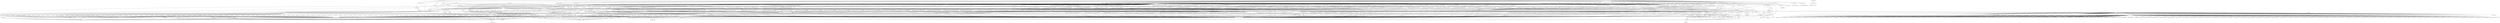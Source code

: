digraph depends {
    node [shape=plaintext]
"avahi-daemon" -> "base-files"
"avahi-daemon" -> "base-passwd"
"avahi-daemon" -> "libavahi-common3"
"avahi-daemon" -> "libavahi-core7"
"avahi-daemon" -> "libcap2"
"avahi-daemon" -> "libdaemon0"
"avahi-daemon" -> "libdbus-1-3"
"avahi-daemon" -> "libexpat1"
"avahi-daemon" -> "libnss-mdns" [style=dotted]
"avahi-daemon" -> "resin-hostname"
"avahi-daemon" -> "shadow"
"balena-unique-key" -> "bash"
"balena-unique-key" -> "jq"
"balena-unique-key" -> "openssl-bin"
"balena-unique-key" -> "resin-vars"
"bash" -> "base-files"
"bash" -> "libtinfo5"
"bash" -> "update-alternatives-opkg"
"bindmount" -> "libstd-rs"
"bluez5" -> "libdbus-1-3"
"bluez5" -> "libell0"
"bluez5" -> "libglib-2.0-0"
"bluez5" -> "libjson-c4"
"bluez5" -> "libreadline8"
"bluez5" -> "libudev1"
"busybox" -> "busybox-udhcpc" [style=dotted]
"busybox" -> "openssl"
"busybox" -> "update-alternatives-opkg"
"ca-certificates" -> "openssl-bin"
"ca-certificates" -> "os-helpers-logging"
"chronyc" -> "libedit0"
"coreutils" -> "coreutils-stdbuf"
"coreutils" -> "libacl1"
"coreutils" -> "libattr1"
"coreutils" -> "libcap2"
"coreutils" -> "libgmp10"
"coreutils" -> "update-alternatives-opkg"
"curl" -> "libcurl4"
"dbus-1" -> "base-files"
"dbus-1" -> "base-passwd"
"dbus-1" -> "libdbus-1-3"
"dbus-1" -> "libexpat1"
"dbus-1" -> "libsystemd0"
"dbus-1" -> "shadow"
"dnsmasq" -> "libdbus-1-3"
"dnsmasq" -> "update-alternatives-opkg"
"dropbear" -> "libpam"
"dropbear" -> "libpam-runtime"
"dropbear" -> "libz1"
"dropbear" -> "pam-plugin-deny"
"dropbear" -> "pam-plugin-permit"
"dropbear" -> "pam-plugin-unix"
"dropbear" -> "update-alternatives-opkg"
"e2fsprogs-e2fsck" -> "libblkid1"
"e2fsprogs-e2fsck" -> "libcom-err2"
"e2fsprogs-e2fsck" -> "libe2p2"
"e2fsprogs-e2fsck" -> "libext2fs2"
"e2fsprogs-e2fsck" -> "libuuid1"
"e2fsprogs-tune2fs" -> "libblkid1"
"e2fsprogs-tune2fs" -> "libcom-err2"
"e2fsprogs-tune2fs" -> "libe2p2"
"e2fsprogs-tune2fs" -> "libext2fs2"
"e2fsprogs-tune2fs" -> "libuuid1"
"e2fsprogs-tune2fs" -> "update-alternatives-opkg"
"firmware-imx-regulatory" -> "bash"
"firmware-imx-sdma" -> "bash"
"glibc-gconv-ibm437" -> "glibc-gconv"
"glibc-gconv-ibm850" -> "glibc-gconv"
"glibc-gconv-ibm851" -> "glibc-gconv"
"glibc-gconv-ibm852" -> "glibc-gconv"
"glibc-gconv-ibm855" -> "glibc-gconv"
"glibc-gconv-ibm857" -> "glibc-gconv"
"glibc-gconv-ibm860" -> "glibc-gconv"
"glibc-gconv-ibm861" -> "glibc-gconv"
"glibc-gconv-ibm862" -> "glibc-gconv"
"glibc-gconv-ibm863" -> "glibc-gconv"
"glibc-gconv-ibm865" -> "glibc-gconv"
"glibc-gconv-ibm866" -> "glibc-gconv"
"glibc-gconv-ibm869" -> "glibc-gconv"
"iptables" -> "iptables-modules" [style=dotted]
"iptables" -> "iptables-module-xt-standard"
"iptables" -> "kernel-module-ip6table-filter" [style=dotted]
"iptables" -> "kernel-module-ip6-tables" [style=dotted]
"iptables" -> "kernel-module-iptable-filter" [style=dotted]
"iptables" -> "kernel-module-iptable-nat" [style=dotted]
"iptables" -> "kernel-module-ip-tables" [style=dotted]
"iptables" -> "kernel-module-ipt-masquerade" [style=dotted]
"iptables" -> "kernel-module-nf-conntrack-ipv4" [style=dotted]
"iptables" -> "kernel-module-nf-conntrack" [style=dotted]
"iptables" -> "kernel-module-nf-defrag-ipv4" [style=dotted]
"iptables" -> "kernel-module-nf-nat" [style=dotted]
"iptables" -> "kernel-module-x-tables" [style=dotted]
"iptables-module-ip6t-ah" -> "iptables"
"iptables-module-ip6t-dnat" -> "iptables"
"iptables-module-ip6t-dnpt" -> "iptables"
"iptables-module-ip6t-dst" -> "iptables"
"iptables-module-ip6t-eui64" -> "iptables"
"iptables-module-ip6t-frag" -> "iptables"
"iptables-module-ip6t-hbh" -> "iptables"
"iptables-module-ip6t-hl" -> "iptables"
"iptables-module-ip6t-icmp6" -> "iptables"
"iptables-module-ip6t-ipv6header" -> "iptables"
"iptables-module-ip6t-log" -> "iptables"
"iptables-module-ip6t-masquerade" -> "iptables"
"iptables-module-ip6t-mh" -> "iptables"
"iptables-module-ip6t-netmap" -> "iptables"
"iptables-module-ip6t-redirect" -> "iptables"
"iptables-module-ip6t-reject" -> "iptables"
"iptables-module-ip6t-rt" -> "iptables"
"iptables-module-ip6t-snat" -> "iptables"
"iptables-module-ip6t-snpt" -> "iptables"
"iptables-module-ip6t-srh" -> "iptables"
"iptables-module-ipt-ah" -> "iptables"
"iptables-module-ipt-clusterip" -> "iptables"
"iptables-module-ipt-dnat" -> "iptables"
"iptables-module-ipt-ecn" -> "iptables"
"iptables-module-ipt-icmp" -> "iptables"
"iptables-module-ipt-log" -> "iptables"
"iptables-module-ipt-masquerade" -> "iptables"
"iptables-module-ipt-netmap" -> "iptables"
"iptables-module-ipt-realm" -> "iptables"
"iptables-module-ipt-redirect" -> "iptables"
"iptables-module-ipt-reject" -> "iptables"
"iptables-module-ipt-snat" -> "iptables"
"iptables-module-ipt-ttl" -> "iptables"
"iptables-module-ipt-ulog" -> "iptables"
"iptables-modules" -> "iptables-module-ip6t-ah"
"iptables-modules" -> "iptables-module-ip6t-dnat"
"iptables-modules" -> "iptables-module-ip6t-dnpt"
"iptables-modules" -> "iptables-module-ip6t-dst"
"iptables-modules" -> "iptables-module-ip6t-eui64"
"iptables-modules" -> "iptables-module-ip6t-frag"
"iptables-modules" -> "iptables-module-ip6t-hbh"
"iptables-modules" -> "iptables-module-ip6t-hl"
"iptables-modules" -> "iptables-module-ip6t-icmp6"
"iptables-modules" -> "iptables-module-ip6t-ipv6header"
"iptables-modules" -> "iptables-module-ip6t-log"
"iptables-modules" -> "iptables-module-ip6t-masquerade"
"iptables-modules" -> "iptables-module-ip6t-mh"
"iptables-modules" -> "iptables-module-ip6t-netmap"
"iptables-modules" -> "iptables-module-ip6t-redirect"
"iptables-modules" -> "iptables-module-ip6t-reject"
"iptables-modules" -> "iptables-module-ip6t-rt"
"iptables-modules" -> "iptables-module-ip6t-snat"
"iptables-modules" -> "iptables-module-ip6t-snpt"
"iptables-modules" -> "iptables-module-ip6t-srh"
"iptables-modules" -> "iptables-module-ipt-ah"
"iptables-modules" -> "iptables-module-ipt-clusterip"
"iptables-modules" -> "iptables-module-ipt-dnat"
"iptables-modules" -> "iptables-module-ipt-ecn"
"iptables-modules" -> "iptables-module-ipt-icmp"
"iptables-modules" -> "iptables-module-ipt-log"
"iptables-modules" -> "iptables-module-ipt-masquerade"
"iptables-modules" -> "iptables-module-ipt-netmap"
"iptables-modules" -> "iptables-module-ipt-realm"
"iptables-modules" -> "iptables-module-ipt-redirect"
"iptables-modules" -> "iptables-module-ipt-reject"
"iptables-modules" -> "iptables-module-ipt-snat"
"iptables-modules" -> "iptables-module-ipt-ttl"
"iptables-modules" -> "iptables-module-ipt-ulog"
"iptables-modules" -> "iptables-module-xt-addrtype"
"iptables-modules" -> "iptables-module-xt-audit"
"iptables-modules" -> "iptables-module-xt-bpf"
"iptables-modules" -> "iptables-module-xt-cgroup"
"iptables-modules" -> "iptables-module-xt-checksum"
"iptables-modules" -> "iptables-module-xt-classify"
"iptables-modules" -> "iptables-module-xt-cluster"
"iptables-modules" -> "iptables-module-xt-comment"
"iptables-modules" -> "iptables-module-xt-connbytes"
"iptables-modules" -> "iptables-module-xt-connlimit"
"iptables-modules" -> "iptables-module-xt-connmark"
"iptables-modules" -> "iptables-module-xt-connsecmark"
"iptables-modules" -> "iptables-module-xt-conntrack"
"iptables-modules" -> "iptables-module-xt-cpu"
"iptables-modules" -> "iptables-module-xt-ct"
"iptables-modules" -> "iptables-module-xt-dccp"
"iptables-modules" -> "iptables-module-xt-devgroup"
"iptables-modules" -> "iptables-module-xt-dscp"
"iptables-modules" -> "iptables-module-xt-ecn"
"iptables-modules" -> "iptables-module-xt-esp"
"iptables-modules" -> "iptables-module-xt-hashlimit"
"iptables-modules" -> "iptables-module-xt-helper"
"iptables-modules" -> "iptables-module-xt-hmark"
"iptables-modules" -> "iptables-module-xt-idletimer"
"iptables-modules" -> "iptables-module-xt-ipcomp"
"iptables-modules" -> "iptables-module-xt-iprange"
"iptables-modules" -> "iptables-module-xt-ipvs"
"iptables-modules" -> "iptables-module-xt-led"
"iptables-modules" -> "iptables-module-xt-length"
"iptables-modules" -> "iptables-module-xt-limit"
"iptables-modules" -> "iptables-module-xt-mac"
"iptables-modules" -> "iptables-module-xt-mark"
"iptables-modules" -> "iptables-module-xt-multiport"
"iptables-modules" -> "iptables-module-xt-nfacct"
"iptables-modules" -> "iptables-module-xt-nflog"
"iptables-modules" -> "iptables-module-xt-nfqueue"
"iptables-modules" -> "iptables-module-xt-osf"
"iptables-modules" -> "iptables-module-xt-owner"
"iptables-modules" -> "iptables-module-xt-physdev"
"iptables-modules" -> "iptables-module-xt-pkttype"
"iptables-modules" -> "iptables-module-xt-policy"
"iptables-modules" -> "iptables-module-xt-quota"
"iptables-modules" -> "iptables-module-xt-rateest"
"iptables-modules" -> "iptables-module-xt-recent"
"iptables-modules" -> "iptables-module-xt-rpfilter"
"iptables-modules" -> "iptables-module-xt-sctp"
"iptables-modules" -> "iptables-module-xt-secmark"
"iptables-modules" -> "iptables-module-xt-set"
"iptables-modules" -> "iptables-module-xt-socket"
"iptables-modules" -> "iptables-module-xt-standard"
"iptables-modules" -> "iptables-module-xt-statistic"
"iptables-modules" -> "iptables-module-xt-string"
"iptables-modules" -> "iptables-module-xt-synproxy"
"iptables-modules" -> "iptables-module-xt-tcp"
"iptables-modules" -> "iptables-module-xt-tcpmss"
"iptables-modules" -> "iptables-module-xt-tcpoptstrip"
"iptables-modules" -> "iptables-module-xt-tee"
"iptables-modules" -> "iptables-module-xt-time"
"iptables-modules" -> "iptables-module-xt-tos"
"iptables-modules" -> "iptables-module-xt-tproxy"
"iptables-modules" -> "iptables-module-xt-trace"
"iptables-modules" -> "iptables-module-xt-u32"
"iptables-modules" -> "iptables-module-xt-udp"
"iptables-module-xt-addrtype" -> "iptables"
"iptables-module-xt-audit" -> "iptables"
"iptables-module-xt-bpf" -> "iptables"
"iptables-module-xt-cgroup" -> "iptables"
"iptables-module-xt-checksum" -> "iptables"
"iptables-module-xt-classify" -> "iptables"
"iptables-module-xt-cluster" -> "iptables"
"iptables-module-xt-comment" -> "iptables"
"iptables-module-xt-connbytes" -> "iptables"
"iptables-module-xt-connlimit" -> "iptables"
"iptables-module-xt-connmark" -> "iptables"
"iptables-module-xt-connsecmark" -> "iptables"
"iptables-module-xt-conntrack" -> "iptables"
"iptables-module-xt-cpu" -> "iptables"
"iptables-module-xt-ct" -> "iptables"
"iptables-module-xt-dccp" -> "iptables"
"iptables-module-xt-devgroup" -> "iptables"
"iptables-module-xt-dscp" -> "iptables"
"iptables-module-xt-ecn" -> "iptables"
"iptables-module-xt-esp" -> "iptables"
"iptables-module-xt-hashlimit" -> "iptables"
"iptables-module-xt-helper" -> "iptables"
"iptables-module-xt-hmark" -> "iptables"
"iptables-module-xt-idletimer" -> "iptables"
"iptables-module-xt-ipcomp" -> "iptables"
"iptables-module-xt-iprange" -> "iptables"
"iptables-module-xt-ipvs" -> "iptables"
"iptables-module-xt-led" -> "iptables"
"iptables-module-xt-length" -> "iptables"
"iptables-module-xt-limit" -> "iptables"
"iptables-module-xt-mac" -> "iptables"
"iptables-module-xt-mark" -> "iptables"
"iptables-module-xt-multiport" -> "iptables"
"iptables-module-xt-nfacct" -> "iptables"
"iptables-module-xt-nflog" -> "iptables"
"iptables-module-xt-nfqueue" -> "iptables"
"iptables-module-xt-osf" -> "iptables"
"iptables-module-xt-owner" -> "iptables"
"iptables-module-xt-physdev" -> "iptables"
"iptables-module-xt-pkttype" -> "iptables"
"iptables-module-xt-policy" -> "iptables"
"iptables-module-xt-quota" -> "iptables"
"iptables-module-xt-rateest" -> "iptables"
"iptables-module-xt-recent" -> "iptables"
"iptables-module-xt-rpfilter" -> "iptables"
"iptables-module-xt-sctp" -> "iptables"
"iptables-module-xt-secmark" -> "iptables"
"iptables-module-xt-set" -> "iptables"
"iptables-module-xt-socket" -> "iptables"
"iptables-module-xt-standard" -> "iptables"
"iptables-module-xt-statistic" -> "iptables"
"iptables-module-xt-string" -> "iptables"
"iptables-module-xt-synproxy" -> "iptables"
"iptables-module-xt-tcp" -> "iptables"
"iptables-module-xt-tcpmss" -> "iptables"
"iptables-module-xt-tcpoptstrip" -> "iptables"
"iptables-module-xt-tee" -> "iptables"
"iptables-module-xt-time" -> "iptables"
"iptables-module-xt-tos" -> "iptables"
"iptables-module-xt-tproxy" -> "iptables"
"iptables-module-xt-trace" -> "iptables"
"iptables-module-xt-u32" -> "iptables"
"iptables-module-xt-udp" -> "iptables"
"iw" -> "libnl-3-200"
"iw" -> "libnl-genl-3-200"
"jq" -> "libonig5"
"kbd" -> "libpam"
"kbd" -> "update-alternatives-opkg"
"kernel-module-ad5446-5.4.84-dey+gb097888f317d" -> "kernel-5.4.84-dey+gb097888f317d"
"kernel-module-asix-5.4.84-dey+gb097888f317d" -> "kernel-5.4.84-dey+gb097888f317d"
"kernel-module-asix-5.4.84-dey+gb097888f317d" -> "kernel-module-usbnet-5.4.84-dey+gb097888f317d"
"kernel-module-ax88179-178a-5.4.84-dey+gb097888f317d" -> "kernel-5.4.84-dey+gb097888f317d"
"kernel-module-ax88179-178a-5.4.84-dey+gb097888f317d" -> "kernel-module-usbnet-5.4.84-dey+gb097888f317d"
"kernel-module-brcmfmac-5.4.84-dey+gb097888f317d" -> "kernel-5.4.84-dey+gb097888f317d"
"kernel-module-brcmfmac-5.4.84-dey+gb097888f317d" -> "kernel-module-brcmutil-5.4.84-dey+gb097888f317d"
"kernel-module-brcmfmac-5.4.84-dey+gb097888f317d" -> "kernel-module-cfg80211-5.4.84-dey+gb097888f317d"
"kernel-module-brcmutil-5.4.84-dey+gb097888f317d" -> "kernel-5.4.84-dey+gb097888f317d"
"kernel-module-br-netfilter-5.4.84-dey+gb097888f317d" -> "kernel-5.4.84-dey+gb097888f317d"
"kernel-module-btdigi-5.4.84-dey+gb097888f317d" -> "kernel-5.4.84-dey+gb097888f317d"
"kernel-module-cdc-acm-5.4.84-dey+gb097888f317d" -> "kernel-5.4.84-dey+gb097888f317d"
"kernel-module-cdc-ether-5.4.84-dey+gb097888f317d" -> "kernel-5.4.84-dey+gb097888f317d"
"kernel-module-cdc-ether-5.4.84-dey+gb097888f317d" -> "kernel-module-usbnet-5.4.84-dey+gb097888f317d"
"kernel-module-cdc-mbim-5.4.84-dey+gb097888f317d" -> "kernel-5.4.84-dey+gb097888f317d"
"kernel-module-cdc-mbim-5.4.84-dey+gb097888f317d" -> "kernel-module-cdc-ncm-5.4.84-dey+gb097888f317d"
"kernel-module-cdc-mbim-5.4.84-dey+gb097888f317d" -> "kernel-module-cdc-wdm-5.4.84-dey+gb097888f317d"
"kernel-module-cdc-mbim-5.4.84-dey+gb097888f317d" -> "kernel-module-usbnet-5.4.84-dey+gb097888f317d"
"kernel-module-cdc-ncm-5.4.84-dey+gb097888f317d" -> "kernel-5.4.84-dey+gb097888f317d"
"kernel-module-cdc-ncm-5.4.84-dey+gb097888f317d" -> "kernel-module-usbnet-5.4.84-dey+gb097888f317d"
"kernel-module-cdc-subset-5.4.84-dey+gb097888f317d" -> "kernel-5.4.84-dey+gb097888f317d"
"kernel-module-cdc-subset-5.4.84-dey+gb097888f317d" -> "kernel-module-usbnet-5.4.84-dey+gb097888f317d"
"kernel-module-cdc-wdm-5.4.84-dey+gb097888f317d" -> "kernel-5.4.84-dey+gb097888f317d"
"kernel-module-cfg80211-5.4.84-dey+gb097888f317d" -> "kernel-5.4.84-dey+gb097888f317d"
"kernel-module-ch341-5.4.84-dey+gb097888f317d" -> "kernel-5.4.84-dey+gb097888f317d"
"kernel-module-cp210x-5.4.84-dey+gb097888f317d" -> "kernel-5.4.84-dey+gb097888f317d"
"kernel-module-cppc-cpufreq-5.4.84-dey+gb097888f317d" -> "kernel-5.4.84-dey+gb097888f317d"
"kernel-module-crct10dif-ce-5.4.84-dey+gb097888f317d" -> "kernel-5.4.84-dey+gb097888f317d"
"kernel-module-cuse-5.4.84-dey+gb097888f317d" -> "kernel-5.4.84-dey+gb097888f317d"
"kernel-module-cuse-5.4.84-dey+gb097888f317d" -> "kernel-module-fuse-5.4.84-dey+gb097888f317d"
"kernel-module-dm9601-5.4.84-dey+gb097888f317d" -> "kernel-5.4.84-dey+gb097888f317d"
"kernel-module-dm9601-5.4.84-dey+gb097888f317d" -> "kernel-module-usbnet-5.4.84-dey+gb097888f317d"
"kernel-module-dummy-5.4.84-dey+gb097888f317d" -> "kernel-5.4.84-dey+gb097888f317d"
"kernel-module-ftdi-sio-5.4.84-dey+gb097888f317d" -> "kernel-5.4.84-dey+gb097888f317d"
"kernel-module-fuse-5.4.84-dey+gb097888f317d" -> "kernel-5.4.84-dey+gb097888f317d"
"kernel-module-g-cdc-5.4.84-dey+gb097888f317d" -> "kernel-5.4.84-dey+gb097888f317d"
"kernel-module-g-ether-5.4.84-dey+gb097888f317d" -> "kernel-5.4.84-dey+gb097888f317d"
"kernel-module-g-mass-storage-5.4.84-dey+gb097888f317d" -> "kernel-5.4.84-dey+gb097888f317d"
"kernel-module-g-ncm-5.4.84-dey+gb097888f317d" -> "kernel-5.4.84-dey+gb097888f317d"
"kernel-module-governor-simpleondemand-5.4.84-dey+gb097888f317d" -> "kernel-5.4.84-dey+gb097888f317d"
"kernel-module-gpu-sched-5.4.84-dey+gb097888f317d" -> "kernel-5.4.84-dey+gb097888f317d"
"kernel-module-g-serial-5.4.84-dey+gb097888f317d" -> "kernel-5.4.84-dey+gb097888f317d"
"kernel-module-gspca-main-5.4.84-dey+gb097888f317d" -> "kernel-5.4.84-dey+gb097888f317d"
"kernel-module-g-zero-5.4.84-dey+gb097888f317d" -> "kernel-5.4.84-dey+gb097888f317d"
"kernel-module-hfs-5.4.84-dey+gb097888f317d" -> "kernel-5.4.84-dey+gb097888f317d"
"kernel-module-hfsplus-5.4.84-dey+gb097888f317d" -> "kernel-5.4.84-dey+gb097888f317d"
"kernel-module-hid-multitouch-5.4.84-dey+gb097888f317d" -> "kernel-5.4.84-dey+gb097888f317d"
"kernel-module-hostap-5.4.84-dey+gb097888f317d" -> "kernel-5.4.84-dey+gb097888f317d"
"kernel-module-hostap-5.4.84-dey+gb097888f317d" -> "kernel-module-lib80211-5.4.84-dey+gb097888f317d"
"kernel-module-ip6table-filter-5.4.84-dey+gb097888f317d" -> "kernel-5.4.84-dey+gb097888f317d"
"kernel-module-ip6table-filter-5.4.84-dey+gb097888f317d" -> "kernel-module-ip6-tables-5.4.84-dey+gb097888f317d"
"kernel-module-ip6table-nat-5.4.84-dey+gb097888f317d" -> "kernel-5.4.84-dey+gb097888f317d"
"kernel-module-ip6table-nat-5.4.84-dey+gb097888f317d" -> "kernel-module-ip6-tables-5.4.84-dey+gb097888f317d"
"kernel-module-ip6-tables-5.4.84-dey+gb097888f317d" -> "kernel-5.4.84-dey+gb097888f317d"
"kernel-module-ip6t-reject-5.4.84-dey+gb097888f317d" -> "kernel-5.4.84-dey+gb097888f317d"
"kernel-module-ip6t-reject-5.4.84-dey+gb097888f317d" -> "kernel-module-nf-reject-ipv6-5.4.84-dey+gb097888f317d"
"kernel-module-ip6-udp-tunnel-5.4.84-dey+gb097888f317d" -> "kernel-5.4.84-dey+gb097888f317d"
"kernel-module-ip-set-5.4.84-dey+gb097888f317d" -> "kernel-5.4.84-dey+gb097888f317d"
"kernel-module-ip-set-5.4.84-dey+gb097888f317d" -> "kernel-module-nfnetlink-5.4.84-dey+gb097888f317d"
"kernel-module-ip-set-bitmap-ip-5.4.84-dey+gb097888f317d" -> "kernel-5.4.84-dey+gb097888f317d"
"kernel-module-ip-set-bitmap-ip-5.4.84-dey+gb097888f317d" -> "kernel-module-ip-set-5.4.84-dey+gb097888f317d"
"kernel-module-ip-set-bitmap-ipmac-5.4.84-dey+gb097888f317d" -> "kernel-5.4.84-dey+gb097888f317d"
"kernel-module-ip-set-bitmap-ipmac-5.4.84-dey+gb097888f317d" -> "kernel-module-ip-set-5.4.84-dey+gb097888f317d"
"kernel-module-ip-set-bitmap-port-5.4.84-dey+gb097888f317d" -> "kernel-5.4.84-dey+gb097888f317d"
"kernel-module-ip-set-bitmap-port-5.4.84-dey+gb097888f317d" -> "kernel-module-ip-set-5.4.84-dey+gb097888f317d"
"kernel-module-ip-set-hash-ip-5.4.84-dey+gb097888f317d" -> "kernel-5.4.84-dey+gb097888f317d"
"kernel-module-ip-set-hash-ip-5.4.84-dey+gb097888f317d" -> "kernel-module-ip-set-5.4.84-dey+gb097888f317d"
"kernel-module-ip-set-hash-ipport-5.4.84-dey+gb097888f317d" -> "kernel-5.4.84-dey+gb097888f317d"
"kernel-module-ip-set-hash-ipport-5.4.84-dey+gb097888f317d" -> "kernel-module-ip-set-5.4.84-dey+gb097888f317d"
"kernel-module-ip-set-hash-ipportip-5.4.84-dey+gb097888f317d" -> "kernel-5.4.84-dey+gb097888f317d"
"kernel-module-ip-set-hash-ipportip-5.4.84-dey+gb097888f317d" -> "kernel-module-ip-set-5.4.84-dey+gb097888f317d"
"kernel-module-ip-set-hash-ipportnet-5.4.84-dey+gb097888f317d" -> "kernel-5.4.84-dey+gb097888f317d"
"kernel-module-ip-set-hash-ipportnet-5.4.84-dey+gb097888f317d" -> "kernel-module-ip-set-5.4.84-dey+gb097888f317d"
"kernel-module-ip-set-hash-net-5.4.84-dey+gb097888f317d" -> "kernel-5.4.84-dey+gb097888f317d"
"kernel-module-ip-set-hash-net-5.4.84-dey+gb097888f317d" -> "kernel-module-ip-set-5.4.84-dey+gb097888f317d"
"kernel-module-ip-set-hash-netiface-5.4.84-dey+gb097888f317d" -> "kernel-5.4.84-dey+gb097888f317d"
"kernel-module-ip-set-hash-netiface-5.4.84-dey+gb097888f317d" -> "kernel-module-ip-set-5.4.84-dey+gb097888f317d"
"kernel-module-ip-set-hash-netport-5.4.84-dey+gb097888f317d" -> "kernel-5.4.84-dey+gb097888f317d"
"kernel-module-ip-set-hash-netport-5.4.84-dey+gb097888f317d" -> "kernel-module-ip-set-5.4.84-dey+gb097888f317d"
"kernel-module-ip-set-list-set-5.4.84-dey+gb097888f317d" -> "kernel-5.4.84-dey+gb097888f317d"
"kernel-module-ip-set-list-set-5.4.84-dey+gb097888f317d" -> "kernel-module-ip-set-5.4.84-dey+gb097888f317d"
"kernel-module-ipt-reject-5.4.84-dey+gb097888f317d" -> "kernel-5.4.84-dey+gb097888f317d"
"kernel-module-ipt-reject-5.4.84-dey+gb097888f317d" -> "kernel-module-nf-reject-ipv4-5.4.84-dey+gb097888f317d"
"kernel-module-ip-tunnel-5.4.84-dey+gb097888f317d" -> "kernel-5.4.84-dey+gb097888f317d"
"kernel-module-lan78xx-5.4.84-dey+gb097888f317d" -> "kernel-5.4.84-dey+gb097888f317d"
"kernel-module-lib80211-5.4.84-dey+gb097888f317d" -> "kernel-5.4.84-dey+gb097888f317d"
"kernel-module-lib80211-crypt-ccmp-5.4.84-dey+gb097888f317d" -> "kernel-5.4.84-dey+gb097888f317d"
"kernel-module-lib80211-crypt-ccmp-5.4.84-dey+gb097888f317d" -> "kernel-module-lib80211-5.4.84-dey+gb097888f317d"
"kernel-module-lib80211-crypt-tkip-5.4.84-dey+gb097888f317d" -> "kernel-5.4.84-dey+gb097888f317d"
"kernel-module-lib80211-crypt-tkip-5.4.84-dey+gb097888f317d" -> "kernel-module-lib80211-5.4.84-dey+gb097888f317d"
"kernel-module-lib80211-crypt-wep-5.4.84-dey+gb097888f317d" -> "kernel-5.4.84-dey+gb097888f317d"
"kernel-module-lib80211-crypt-wep-5.4.84-dey+gb097888f317d" -> "kernel-module-lib80211-5.4.84-dey+gb097888f317d"
"kernel-module-lima-5.4.84-dey+gb097888f317d" -> "kernel-5.4.84-dey+gb097888f317d"
"kernel-module-lima-5.4.84-dey+gb097888f317d" -> "kernel-module-gpu-sched-5.4.84-dey+gb097888f317d"
"kernel-module-mac80211-5.4.84-dey+gb097888f317d" -> "kernel-5.4.84-dey+gb097888f317d"
"kernel-module-mac80211-5.4.84-dey+gb097888f317d" -> "kernel-module-cfg80211-5.4.84-dey+gb097888f317d"
"kernel-module-mcp25xxfd-5.4.84-dey+gb097888f317d" -> "kernel-5.4.84-dey+gb097888f317d"
"kernel-module-mcs7830-5.4.84-dey+gb097888f317d" -> "kernel-5.4.84-dey+gb097888f317d"
"kernel-module-mcs7830-5.4.84-dey+gb097888f317d" -> "kernel-module-usbnet-5.4.84-dey+gb097888f317d"
"kernel-module-microchip-5.4.84-dey+gb097888f317d" -> "kernel-5.4.84-dey+gb097888f317d"
"kernel-module-mlx4-core-5.4.84-dey+gb097888f317d" -> "kernel-5.4.84-dey+gb097888f317d"
"kernel-module-mlx4-en-5.4.84-dey+gb097888f317d" -> "kernel-5.4.84-dey+gb097888f317d"
"kernel-module-mlx4-en-5.4.84-dey+gb097888f317d" -> "kernel-module-mlx4-core-5.4.84-dey+gb097888f317d"
"kernel-module-mlx5-core-5.4.84-dey+gb097888f317d" -> "kernel-5.4.84-dey+gb097888f317d"
"kernel-module-mlx5-core-5.4.84-dey+gb097888f317d" -> "kernel-module-mlxfw-5.4.84-dey+gb097888f317d"
"kernel-module-mlxfw-5.4.84-dey+gb097888f317d" -> "kernel-5.4.84-dey+gb097888f317d"
"kernel-module-mxc-jpeg-encdec-5.4.84-dey+gb097888f317d" -> "kernel-5.4.84-dey+gb097888f317d"
"kernel-module-nbd-5.4.84-dey+gb097888f317d" -> "kernel-5.4.84-dey+gb097888f317d"
"kernel-module-net1080-5.4.84-dey+gb097888f317d" -> "kernel-5.4.84-dey+gb097888f317d"
"kernel-module-net1080-5.4.84-dey+gb097888f317d" -> "kernel-module-usbnet-5.4.84-dey+gb097888f317d"
"kernel-module-nf-conncount-5.4.84-dey+gb097888f317d" -> "kernel-5.4.84-dey+gb097888f317d"
"kernel-module-nf-dup-ipv4-5.4.84-dey+gb097888f317d" -> "kernel-5.4.84-dey+gb097888f317d"
"kernel-module-nf-dup-ipv6-5.4.84-dey+gb097888f317d" -> "kernel-5.4.84-dey+gb097888f317d"
"kernel-module-nf-dup-netdev-5.4.84-dey+gb097888f317d" -> "kernel-5.4.84-dey+gb097888f317d"
"kernel-module-nf-log-common-5.4.84-dey+gb097888f317d" -> "kernel-5.4.84-dey+gb097888f317d"
"kernel-module-nf-log-ipv4-5.4.84-dey+gb097888f317d" -> "kernel-5.4.84-dey+gb097888f317d"
"kernel-module-nf-log-ipv4-5.4.84-dey+gb097888f317d" -> "kernel-module-nf-log-common-5.4.84-dey+gb097888f317d"
"kernel-module-nf-log-ipv6-5.4.84-dey+gb097888f317d" -> "kernel-5.4.84-dey+gb097888f317d"
"kernel-module-nf-log-ipv6-5.4.84-dey+gb097888f317d" -> "kernel-module-nf-log-common-5.4.84-dey+gb097888f317d"
"kernel-module-nfnetlink-5.4.84-dey+gb097888f317d" -> "kernel-5.4.84-dey+gb097888f317d"
"kernel-module-nfnetlink-osf-5.4.84-dey+gb097888f317d" -> "kernel-5.4.84-dey+gb097888f317d"
"kernel-module-nfnetlink-osf-5.4.84-dey+gb097888f317d" -> "kernel-module-nfnetlink-5.4.84-dey+gb097888f317d"
"kernel-module-nf-reject-ipv4-5.4.84-dey+gb097888f317d" -> "kernel-5.4.84-dey+gb097888f317d"
"kernel-module-nf-reject-ipv6-5.4.84-dey+gb097888f317d" -> "kernel-5.4.84-dey+gb097888f317d"
"kernel-module-nfs-layout-flexfiles-5.4.84-dey+gb097888f317d" -> "kernel-5.4.84-dey+gb097888f317d"
"kernel-module-nf-socket-ipv4-5.4.84-dey+gb097888f317d" -> "kernel-5.4.84-dey+gb097888f317d"
"kernel-module-nf-socket-ipv6-5.4.84-dey+gb097888f317d" -> "kernel-5.4.84-dey+gb097888f317d"
"kernel-module-nf-tables-5.4.84-dey+gb097888f317d" -> "kernel-5.4.84-dey+gb097888f317d"
"kernel-module-nf-tables-5.4.84-dey+gb097888f317d" -> "kernel-module-nfnetlink-5.4.84-dey+gb097888f317d"
"kernel-module-nf-tables-set-5.4.84-dey+gb097888f317d" -> "kernel-5.4.84-dey+gb097888f317d"
"kernel-module-nf-tables-set-5.4.84-dey+gb097888f317d" -> "kernel-module-nf-tables-5.4.84-dey+gb097888f317d"
"kernel-module-nft-chain-nat-5.4.84-dey+gb097888f317d" -> "kernel-5.4.84-dey+gb097888f317d"
"kernel-module-nft-chain-nat-5.4.84-dey+gb097888f317d" -> "kernel-module-nf-tables-5.4.84-dey+gb097888f317d"
"kernel-module-nft-compat-5.4.84-dey+gb097888f317d" -> "kernel-5.4.84-dey+gb097888f317d"
"kernel-module-nft-compat-5.4.84-dey+gb097888f317d" -> "kernel-module-nfnetlink-5.4.84-dey+gb097888f317d"
"kernel-module-nft-compat-5.4.84-dey+gb097888f317d" -> "kernel-module-nf-tables-5.4.84-dey+gb097888f317d"
"kernel-module-nft-connlimit-5.4.84-dey+gb097888f317d" -> "kernel-5.4.84-dey+gb097888f317d"
"kernel-module-nft-connlimit-5.4.84-dey+gb097888f317d" -> "kernel-module-nf-conncount-5.4.84-dey+gb097888f317d"
"kernel-module-nft-connlimit-5.4.84-dey+gb097888f317d" -> "kernel-module-nf-tables-5.4.84-dey+gb097888f317d"
"kernel-module-nft-counter-5.4.84-dey+gb097888f317d" -> "kernel-5.4.84-dey+gb097888f317d"
"kernel-module-nft-counter-5.4.84-dey+gb097888f317d" -> "kernel-module-nf-tables-5.4.84-dey+gb097888f317d"
"kernel-module-nft-ct-5.4.84-dey+gb097888f317d" -> "kernel-5.4.84-dey+gb097888f317d"
"kernel-module-nft-ct-5.4.84-dey+gb097888f317d" -> "kernel-module-nf-tables-5.4.84-dey+gb097888f317d"
"kernel-module-nft-dup-ipv4-5.4.84-dey+gb097888f317d" -> "kernel-5.4.84-dey+gb097888f317d"
"kernel-module-nft-dup-ipv4-5.4.84-dey+gb097888f317d" -> "kernel-module-nf-dup-ipv4-5.4.84-dey+gb097888f317d"
"kernel-module-nft-dup-ipv4-5.4.84-dey+gb097888f317d" -> "kernel-module-nf-tables-5.4.84-dey+gb097888f317d"
"kernel-module-nft-dup-ipv6-5.4.84-dey+gb097888f317d" -> "kernel-5.4.84-dey+gb097888f317d"
"kernel-module-nft-dup-ipv6-5.4.84-dey+gb097888f317d" -> "kernel-module-nf-dup-ipv6-5.4.84-dey+gb097888f317d"
"kernel-module-nft-dup-ipv6-5.4.84-dey+gb097888f317d" -> "kernel-module-nf-tables-5.4.84-dey+gb097888f317d"
"kernel-module-nft-dup-netdev-5.4.84-dey+gb097888f317d" -> "kernel-5.4.84-dey+gb097888f317d"
"kernel-module-nft-dup-netdev-5.4.84-dey+gb097888f317d" -> "kernel-module-nf-dup-netdev-5.4.84-dey+gb097888f317d"
"kernel-module-nft-dup-netdev-5.4.84-dey+gb097888f317d" -> "kernel-module-nf-tables-5.4.84-dey+gb097888f317d"
"kernel-module-nft-fib-5.4.84-dey+gb097888f317d" -> "kernel-5.4.84-dey+gb097888f317d"
"kernel-module-nft-fib-5.4.84-dey+gb097888f317d" -> "kernel-module-nf-tables-5.4.84-dey+gb097888f317d"
"kernel-module-nft-fib-inet-5.4.84-dey+gb097888f317d" -> "kernel-5.4.84-dey+gb097888f317d"
"kernel-module-nft-fib-inet-5.4.84-dey+gb097888f317d" -> "kernel-module-nf-tables-5.4.84-dey+gb097888f317d"
"kernel-module-nft-fib-inet-5.4.84-dey+gb097888f317d" -> "kernel-module-nft-fib-5.4.84-dey+gb097888f317d"
"kernel-module-nft-fib-inet-5.4.84-dey+gb097888f317d" -> "kernel-module-nft-fib-ipv4-5.4.84-dey+gb097888f317d"
"kernel-module-nft-fib-inet-5.4.84-dey+gb097888f317d" -> "kernel-module-nft-fib-ipv6-5.4.84-dey+gb097888f317d"
"kernel-module-nft-fib-ipv4-5.4.84-dey+gb097888f317d" -> "kernel-5.4.84-dey+gb097888f317d"
"kernel-module-nft-fib-ipv4-5.4.84-dey+gb097888f317d" -> "kernel-module-nf-tables-5.4.84-dey+gb097888f317d"
"kernel-module-nft-fib-ipv4-5.4.84-dey+gb097888f317d" -> "kernel-module-nft-fib-5.4.84-dey+gb097888f317d"
"kernel-module-nft-fib-ipv6-5.4.84-dey+gb097888f317d" -> "kernel-5.4.84-dey+gb097888f317d"
"kernel-module-nft-fib-ipv6-5.4.84-dey+gb097888f317d" -> "kernel-module-nf-tables-5.4.84-dey+gb097888f317d"
"kernel-module-nft-fib-ipv6-5.4.84-dey+gb097888f317d" -> "kernel-module-nft-fib-5.4.84-dey+gb097888f317d"
"kernel-module-nft-fib-netdev-5.4.84-dey+gb097888f317d" -> "kernel-5.4.84-dey+gb097888f317d"
"kernel-module-nft-fib-netdev-5.4.84-dey+gb097888f317d" -> "kernel-module-nf-tables-5.4.84-dey+gb097888f317d"
"kernel-module-nft-fib-netdev-5.4.84-dey+gb097888f317d" -> "kernel-module-nft-fib-5.4.84-dey+gb097888f317d"
"kernel-module-nft-fib-netdev-5.4.84-dey+gb097888f317d" -> "kernel-module-nft-fib-ipv4-5.4.84-dey+gb097888f317d"
"kernel-module-nft-fib-netdev-5.4.84-dey+gb097888f317d" -> "kernel-module-nft-fib-ipv6-5.4.84-dey+gb097888f317d"
"kernel-module-nft-fwd-netdev-5.4.84-dey+gb097888f317d" -> "kernel-5.4.84-dey+gb097888f317d"
"kernel-module-nft-fwd-netdev-5.4.84-dey+gb097888f317d" -> "kernel-module-nf-dup-netdev-5.4.84-dey+gb097888f317d"
"kernel-module-nft-fwd-netdev-5.4.84-dey+gb097888f317d" -> "kernel-module-nf-tables-5.4.84-dey+gb097888f317d"
"kernel-module-nft-hash-5.4.84-dey+gb097888f317d" -> "kernel-5.4.84-dey+gb097888f317d"
"kernel-module-nft-hash-5.4.84-dey+gb097888f317d" -> "kernel-module-nf-tables-5.4.84-dey+gb097888f317d"
"kernel-module-nft-limit-5.4.84-dey+gb097888f317d" -> "kernel-5.4.84-dey+gb097888f317d"
"kernel-module-nft-limit-5.4.84-dey+gb097888f317d" -> "kernel-module-nf-tables-5.4.84-dey+gb097888f317d"
"kernel-module-nft-log-5.4.84-dey+gb097888f317d" -> "kernel-5.4.84-dey+gb097888f317d"
"kernel-module-nft-log-5.4.84-dey+gb097888f317d" -> "kernel-module-nf-tables-5.4.84-dey+gb097888f317d"
"kernel-module-nft-masq-5.4.84-dey+gb097888f317d" -> "kernel-5.4.84-dey+gb097888f317d"
"kernel-module-nft-masq-5.4.84-dey+gb097888f317d" -> "kernel-module-nf-tables-5.4.84-dey+gb097888f317d"
"kernel-module-nft-nat-5.4.84-dey+gb097888f317d" -> "kernel-5.4.84-dey+gb097888f317d"
"kernel-module-nft-nat-5.4.84-dey+gb097888f317d" -> "kernel-module-nf-tables-5.4.84-dey+gb097888f317d"
"kernel-module-nft-numgen-5.4.84-dey+gb097888f317d" -> "kernel-5.4.84-dey+gb097888f317d"
"kernel-module-nft-numgen-5.4.84-dey+gb097888f317d" -> "kernel-module-nf-tables-5.4.84-dey+gb097888f317d"
"kernel-module-nft-objref-5.4.84-dey+gb097888f317d" -> "kernel-5.4.84-dey+gb097888f317d"
"kernel-module-nft-objref-5.4.84-dey+gb097888f317d" -> "kernel-module-nf-tables-5.4.84-dey+gb097888f317d"
"kernel-module-nft-osf-5.4.84-dey+gb097888f317d" -> "kernel-5.4.84-dey+gb097888f317d"
"kernel-module-nft-osf-5.4.84-dey+gb097888f317d" -> "kernel-module-nfnetlink-osf-5.4.84-dey+gb097888f317d"
"kernel-module-nft-osf-5.4.84-dey+gb097888f317d" -> "kernel-module-nf-tables-5.4.84-dey+gb097888f317d"
"kernel-module-nf-tproxy-ipv4-5.4.84-dey+gb097888f317d" -> "kernel-5.4.84-dey+gb097888f317d"
"kernel-module-nf-tproxy-ipv6-5.4.84-dey+gb097888f317d" -> "kernel-5.4.84-dey+gb097888f317d"
"kernel-module-nft-quota-5.4.84-dey+gb097888f317d" -> "kernel-5.4.84-dey+gb097888f317d"
"kernel-module-nft-quota-5.4.84-dey+gb097888f317d" -> "kernel-module-nf-tables-5.4.84-dey+gb097888f317d"
"kernel-module-nft-redir-5.4.84-dey+gb097888f317d" -> "kernel-5.4.84-dey+gb097888f317d"
"kernel-module-nft-redir-5.4.84-dey+gb097888f317d" -> "kernel-module-nf-tables-5.4.84-dey+gb097888f317d"
"kernel-module-nft-reject-5.4.84-dey+gb097888f317d" -> "kernel-5.4.84-dey+gb097888f317d"
"kernel-module-nft-reject-5.4.84-dey+gb097888f317d" -> "kernel-module-nf-tables-5.4.84-dey+gb097888f317d"
"kernel-module-nft-reject-inet-5.4.84-dey+gb097888f317d" -> "kernel-5.4.84-dey+gb097888f317d"
"kernel-module-nft-reject-inet-5.4.84-dey+gb097888f317d" -> "kernel-module-nf-reject-ipv4-5.4.84-dey+gb097888f317d"
"kernel-module-nft-reject-inet-5.4.84-dey+gb097888f317d" -> "kernel-module-nf-reject-ipv6-5.4.84-dey+gb097888f317d"
"kernel-module-nft-reject-inet-5.4.84-dey+gb097888f317d" -> "kernel-module-nf-tables-5.4.84-dey+gb097888f317d"
"kernel-module-nft-reject-inet-5.4.84-dey+gb097888f317d" -> "kernel-module-nft-reject-5.4.84-dey+gb097888f317d"
"kernel-module-nft-reject-ipv4-5.4.84-dey+gb097888f317d" -> "kernel-5.4.84-dey+gb097888f317d"
"kernel-module-nft-reject-ipv4-5.4.84-dey+gb097888f317d" -> "kernel-module-nf-reject-ipv4-5.4.84-dey+gb097888f317d"
"kernel-module-nft-reject-ipv4-5.4.84-dey+gb097888f317d" -> "kernel-module-nf-tables-5.4.84-dey+gb097888f317d"
"kernel-module-nft-reject-ipv4-5.4.84-dey+gb097888f317d" -> "kernel-module-nft-reject-5.4.84-dey+gb097888f317d"
"kernel-module-nft-reject-ipv6-5.4.84-dey+gb097888f317d" -> "kernel-5.4.84-dey+gb097888f317d"
"kernel-module-nft-reject-ipv6-5.4.84-dey+gb097888f317d" -> "kernel-module-nf-reject-ipv6-5.4.84-dey+gb097888f317d"
"kernel-module-nft-reject-ipv6-5.4.84-dey+gb097888f317d" -> "kernel-module-nf-tables-5.4.84-dey+gb097888f317d"
"kernel-module-nft-reject-ipv6-5.4.84-dey+gb097888f317d" -> "kernel-module-nft-reject-5.4.84-dey+gb097888f317d"
"kernel-module-nft-socket-5.4.84-dey+gb097888f317d" -> "kernel-5.4.84-dey+gb097888f317d"
"kernel-module-nft-socket-5.4.84-dey+gb097888f317d" -> "kernel-module-nf-socket-ipv4-5.4.84-dey+gb097888f317d"
"kernel-module-nft-socket-5.4.84-dey+gb097888f317d" -> "kernel-module-nf-socket-ipv6-5.4.84-dey+gb097888f317d"
"kernel-module-nft-socket-5.4.84-dey+gb097888f317d" -> "kernel-module-nf-tables-5.4.84-dey+gb097888f317d"
"kernel-module-nft-tproxy-5.4.84-dey+gb097888f317d" -> "kernel-5.4.84-dey+gb097888f317d"
"kernel-module-nft-tproxy-5.4.84-dey+gb097888f317d" -> "kernel-module-nf-tables-5.4.84-dey+gb097888f317d"
"kernel-module-nft-tproxy-5.4.84-dey+gb097888f317d" -> "kernel-module-nf-tproxy-ipv4-5.4.84-dey+gb097888f317d"
"kernel-module-nft-tproxy-5.4.84-dey+gb097888f317d" -> "kernel-module-nf-tproxy-ipv6-5.4.84-dey+gb097888f317d"
"kernel-module-nft-tunnel-5.4.84-dey+gb097888f317d" -> "kernel-5.4.84-dey+gb097888f317d"
"kernel-module-nft-tunnel-5.4.84-dey+gb097888f317d" -> "kernel-module-nf-tables-5.4.84-dey+gb097888f317d"
"kernel-module-nls-utf8-5.4.84-dey+gb097888f317d" -> "kernel-5.4.84-dey+gb097888f317d"
"kernel-module-option-5.4.84-dey+gb097888f317d" -> "kernel-5.4.84-dey+gb097888f317d"
"kernel-module-option-5.4.84-dey+gb097888f317d" -> "kernel-module-usb-wwan-5.4.84-dey+gb097888f317d"
"kernel-module-overlay-5.4.84-dey+gb097888f317d" -> "kernel-5.4.84-dey+gb097888f317d"
"kernel-module-panfrost-5.4.84-dey+gb097888f317d" -> "kernel-5.4.84-dey+gb097888f317d"
"kernel-module-panfrost-5.4.84-dey+gb097888f317d" -> "kernel-module-gpu-sched-5.4.84-dey+gb097888f317d"
"kernel-module-pegasus-5.4.84-dey+gb097888f317d" -> "kernel-5.4.84-dey+gb097888f317d"
"kernel-module-pfe-5.4.84-dey+gb097888f317d" -> "kernel-5.4.84-dey+gb097888f317d"
"kernel-module-pl111-drm-5.4.84-dey+gb097888f317d" -> "kernel-5.4.84-dey+gb097888f317d"
"kernel-module-pl2303-5.4.84-dey+gb097888f317d" -> "kernel-5.4.84-dey+gb097888f317d"
"kernel-module-plusb-5.4.84-dey+gb097888f317d" -> "kernel-5.4.84-dey+gb097888f317d"
"kernel-module-plusb-5.4.84-dey+gb097888f317d" -> "kernel-module-usbnet-5.4.84-dey+gb097888f317d"
"kernel-module-qcom-emac-5.4.84-dey+gb097888f317d" -> "kernel-5.4.84-dey+gb097888f317d"
"kernel-module-qcserial-5.4.84-dey+gb097888f317d" -> "kernel-5.4.84-dey+gb097888f317d"
"kernel-module-qcserial-5.4.84-dey+gb097888f317d" -> "kernel-module-usb-wwan-5.4.84-dey+gb097888f317d"
"kernel-module-qmi-wwan-5.4.84-dey+gb097888f317d" -> "kernel-5.4.84-dey+gb097888f317d"
"kernel-module-qmi-wwan-5.4.84-dey+gb097888f317d" -> "kernel-module-cdc-wdm-5.4.84-dey+gb097888f317d"
"kernel-module-qmi-wwan-5.4.84-dey+gb097888f317d" -> "kernel-module-usbnet-5.4.84-dey+gb097888f317d"
"kernel-module-qualcomm" -> "kernel-module-wlan-5.4.84-dey+gb097888f317d"
"kernel-module-r8152-5.4.84-dey+gb097888f317d" -> "kernel-5.4.84-dey+gb097888f317d"
"kernel-module-r8188eu-5.4.84-dey+gb097888f317d" -> "kernel-5.4.84-dey+gb097888f317d"
"kernel-module-r8188eu-5.4.84-dey+gb097888f317d" -> "kernel-module-cfg80211-5.4.84-dey+gb097888f317d"
"kernel-module-r8188eu-5.4.84-dey+gb097888f317d" -> "kernel-module-lib80211-5.4.84-dey+gb097888f317d"
"kernel-module-rtl8150-5.4.84-dey+gb097888f317d" -> "kernel-5.4.84-dey+gb097888f317d"
"kernel-module-sha3-ce-5.4.84-dey+gb097888f317d" -> "kernel-5.4.84-dey+gb097888f317d"
"kernel-module-sha512-arm64-5.4.84-dey+gb097888f317d" -> "kernel-5.4.84-dey+gb097888f317d"
"kernel-module-sha512-ce-5.4.84-dey+gb097888f317d" -> "kernel-5.4.84-dey+gb097888f317d"
"kernel-module-sha512-ce-5.4.84-dey+gb097888f317d" -> "kernel-module-sha512-arm64-5.4.84-dey+gb097888f317d"
"kernel-module-sit-5.4.84-dey+gb097888f317d" -> "kernel-5.4.84-dey+gb097888f317d"
"kernel-module-sit-5.4.84-dey+gb097888f317d" -> "kernel-module-ip-tunnel-5.4.84-dey+gb097888f317d"
"kernel-module-sit-5.4.84-dey+gb097888f317d" -> "kernel-module-tunnel4-5.4.84-dey+gb097888f317d"
"kernel-modules" -> "kernel-module-ad5446-5.4.84-dey+gb097888f317d"
"kernel-modules" -> "kernel-module-asix-5.4.84-dey+gb097888f317d"
"kernel-modules" -> "kernel-module-ax88179-178a-5.4.84-dey+gb097888f317d"
"kernel-modules" -> "kernel-module-brcmfmac-5.4.84-dey+gb097888f317d"
"kernel-modules" -> "kernel-module-brcmutil-5.4.84-dey+gb097888f317d"
"kernel-modules" -> "kernel-module-br-netfilter-5.4.84-dey+gb097888f317d"
"kernel-modules" -> "kernel-module-btdigi-5.4.84-dey+gb097888f317d"
"kernel-modules" -> "kernel-module-cdc-acm-5.4.84-dey+gb097888f317d"
"kernel-modules" -> "kernel-module-cdc-ether-5.4.84-dey+gb097888f317d"
"kernel-modules" -> "kernel-module-cdc-mbim-5.4.84-dey+gb097888f317d"
"kernel-modules" -> "kernel-module-cdc-ncm-5.4.84-dey+gb097888f317d"
"kernel-modules" -> "kernel-module-cdc-subset-5.4.84-dey+gb097888f317d"
"kernel-modules" -> "kernel-module-cdc-wdm-5.4.84-dey+gb097888f317d"
"kernel-modules" -> "kernel-module-cfg80211-5.4.84-dey+gb097888f317d"
"kernel-modules" -> "kernel-module-ch341-5.4.84-dey+gb097888f317d"
"kernel-modules" -> "kernel-module-cp210x-5.4.84-dey+gb097888f317d"
"kernel-modules" -> "kernel-module-cppc-cpufreq-5.4.84-dey+gb097888f317d"
"kernel-modules" -> "kernel-module-crct10dif-ce-5.4.84-dey+gb097888f317d"
"kernel-modules" -> "kernel-module-cuse-5.4.84-dey+gb097888f317d"
"kernel-modules" -> "kernel-module-dm9601-5.4.84-dey+gb097888f317d"
"kernel-modules" -> "kernel-module-dummy-5.4.84-dey+gb097888f317d"
"kernel-modules" -> "kernel-module-ftdi-sio-5.4.84-dey+gb097888f317d"
"kernel-modules" -> "kernel-module-fuse-5.4.84-dey+gb097888f317d"
"kernel-modules" -> "kernel-module-g-cdc-5.4.84-dey+gb097888f317d"
"kernel-modules" -> "kernel-module-g-ether-5.4.84-dey+gb097888f317d"
"kernel-modules" -> "kernel-module-g-mass-storage-5.4.84-dey+gb097888f317d"
"kernel-modules" -> "kernel-module-g-ncm-5.4.84-dey+gb097888f317d"
"kernel-modules" -> "kernel-module-governor-simpleondemand-5.4.84-dey+gb097888f317d"
"kernel-modules" -> "kernel-module-gpu-sched-5.4.84-dey+gb097888f317d"
"kernel-modules" -> "kernel-module-g-serial-5.4.84-dey+gb097888f317d"
"kernel-modules" -> "kernel-module-gspca-main-5.4.84-dey+gb097888f317d"
"kernel-modules" -> "kernel-module-g-zero-5.4.84-dey+gb097888f317d"
"kernel-modules" -> "kernel-module-hfs-5.4.84-dey+gb097888f317d"
"kernel-modules" -> "kernel-module-hfsplus-5.4.84-dey+gb097888f317d"
"kernel-modules" -> "kernel-module-hid-multitouch-5.4.84-dey+gb097888f317d"
"kernel-modules" -> "kernel-module-hostap-5.4.84-dey+gb097888f317d"
"kernel-modules" -> "kernel-module-ip6table-filter-5.4.84-dey+gb097888f317d"
"kernel-modules" -> "kernel-module-ip6table-nat-5.4.84-dey+gb097888f317d"
"kernel-modules" -> "kernel-module-ip6-tables-5.4.84-dey+gb097888f317d"
"kernel-modules" -> "kernel-module-ip6t-reject-5.4.84-dey+gb097888f317d"
"kernel-modules" -> "kernel-module-ip6-udp-tunnel-5.4.84-dey+gb097888f317d"
"kernel-modules" -> "kernel-module-ip-set-5.4.84-dey+gb097888f317d"
"kernel-modules" -> "kernel-module-ip-set-bitmap-ip-5.4.84-dey+gb097888f317d"
"kernel-modules" -> "kernel-module-ip-set-bitmap-ipmac-5.4.84-dey+gb097888f317d"
"kernel-modules" -> "kernel-module-ip-set-bitmap-port-5.4.84-dey+gb097888f317d"
"kernel-modules" -> "kernel-module-ip-set-hash-ip-5.4.84-dey+gb097888f317d"
"kernel-modules" -> "kernel-module-ip-set-hash-ipport-5.4.84-dey+gb097888f317d"
"kernel-modules" -> "kernel-module-ip-set-hash-ipportip-5.4.84-dey+gb097888f317d"
"kernel-modules" -> "kernel-module-ip-set-hash-ipportnet-5.4.84-dey+gb097888f317d"
"kernel-modules" -> "kernel-module-ip-set-hash-net-5.4.84-dey+gb097888f317d"
"kernel-modules" -> "kernel-module-ip-set-hash-netiface-5.4.84-dey+gb097888f317d"
"kernel-modules" -> "kernel-module-ip-set-hash-netport-5.4.84-dey+gb097888f317d"
"kernel-modules" -> "kernel-module-ip-set-list-set-5.4.84-dey+gb097888f317d"
"kernel-modules" -> "kernel-module-ipt-reject-5.4.84-dey+gb097888f317d"
"kernel-modules" -> "kernel-module-ip-tunnel-5.4.84-dey+gb097888f317d"
"kernel-modules" -> "kernel-module-lan78xx-5.4.84-dey+gb097888f317d"
"kernel-modules" -> "kernel-module-lib80211-5.4.84-dey+gb097888f317d"
"kernel-modules" -> "kernel-module-lib80211-crypt-ccmp-5.4.84-dey+gb097888f317d"
"kernel-modules" -> "kernel-module-lib80211-crypt-tkip-5.4.84-dey+gb097888f317d"
"kernel-modules" -> "kernel-module-lib80211-crypt-wep-5.4.84-dey+gb097888f317d"
"kernel-modules" -> "kernel-module-lima-5.4.84-dey+gb097888f317d"
"kernel-modules" -> "kernel-module-mac80211-5.4.84-dey+gb097888f317d"
"kernel-modules" -> "kernel-module-mcp25xxfd-5.4.84-dey+gb097888f317d"
"kernel-modules" -> "kernel-module-mcs7830-5.4.84-dey+gb097888f317d"
"kernel-modules" -> "kernel-module-microchip-5.4.84-dey+gb097888f317d"
"kernel-modules" -> "kernel-module-mlx4-core-5.4.84-dey+gb097888f317d"
"kernel-modules" -> "kernel-module-mlx4-en-5.4.84-dey+gb097888f317d"
"kernel-modules" -> "kernel-module-mlx5-core-5.4.84-dey+gb097888f317d"
"kernel-modules" -> "kernel-module-mlxfw-5.4.84-dey+gb097888f317d"
"kernel-modules" -> "kernel-module-mxc-jpeg-encdec-5.4.84-dey+gb097888f317d"
"kernel-modules" -> "kernel-module-nbd-5.4.84-dey+gb097888f317d"
"kernel-modules" -> "kernel-module-net1080-5.4.84-dey+gb097888f317d"
"kernel-modules" -> "kernel-module-nf-conncount-5.4.84-dey+gb097888f317d"
"kernel-modules" -> "kernel-module-nf-dup-ipv4-5.4.84-dey+gb097888f317d"
"kernel-modules" -> "kernel-module-nf-dup-ipv6-5.4.84-dey+gb097888f317d"
"kernel-modules" -> "kernel-module-nf-dup-netdev-5.4.84-dey+gb097888f317d"
"kernel-modules" -> "kernel-module-nf-log-common-5.4.84-dey+gb097888f317d"
"kernel-modules" -> "kernel-module-nf-log-ipv4-5.4.84-dey+gb097888f317d"
"kernel-modules" -> "kernel-module-nf-log-ipv6-5.4.84-dey+gb097888f317d"
"kernel-modules" -> "kernel-module-nfnetlink-5.4.84-dey+gb097888f317d"
"kernel-modules" -> "kernel-module-nfnetlink-osf-5.4.84-dey+gb097888f317d"
"kernel-modules" -> "kernel-module-nf-reject-ipv4-5.4.84-dey+gb097888f317d"
"kernel-modules" -> "kernel-module-nf-reject-ipv6-5.4.84-dey+gb097888f317d"
"kernel-modules" -> "kernel-module-nfs-layout-flexfiles-5.4.84-dey+gb097888f317d"
"kernel-modules" -> "kernel-module-nf-socket-ipv4-5.4.84-dey+gb097888f317d"
"kernel-modules" -> "kernel-module-nf-socket-ipv6-5.4.84-dey+gb097888f317d"
"kernel-modules" -> "kernel-module-nf-tables-5.4.84-dey+gb097888f317d"
"kernel-modules" -> "kernel-module-nf-tables-set-5.4.84-dey+gb097888f317d"
"kernel-modules" -> "kernel-module-nft-chain-nat-5.4.84-dey+gb097888f317d"
"kernel-modules" -> "kernel-module-nft-compat-5.4.84-dey+gb097888f317d"
"kernel-modules" -> "kernel-module-nft-connlimit-5.4.84-dey+gb097888f317d"
"kernel-modules" -> "kernel-module-nft-counter-5.4.84-dey+gb097888f317d"
"kernel-modules" -> "kernel-module-nft-ct-5.4.84-dey+gb097888f317d"
"kernel-modules" -> "kernel-module-nft-dup-ipv4-5.4.84-dey+gb097888f317d"
"kernel-modules" -> "kernel-module-nft-dup-ipv6-5.4.84-dey+gb097888f317d"
"kernel-modules" -> "kernel-module-nft-dup-netdev-5.4.84-dey+gb097888f317d"
"kernel-modules" -> "kernel-module-nft-fib-5.4.84-dey+gb097888f317d"
"kernel-modules" -> "kernel-module-nft-fib-inet-5.4.84-dey+gb097888f317d"
"kernel-modules" -> "kernel-module-nft-fib-ipv4-5.4.84-dey+gb097888f317d"
"kernel-modules" -> "kernel-module-nft-fib-ipv6-5.4.84-dey+gb097888f317d"
"kernel-modules" -> "kernel-module-nft-fib-netdev-5.4.84-dey+gb097888f317d"
"kernel-modules" -> "kernel-module-nft-fwd-netdev-5.4.84-dey+gb097888f317d"
"kernel-modules" -> "kernel-module-nft-hash-5.4.84-dey+gb097888f317d"
"kernel-modules" -> "kernel-module-nft-limit-5.4.84-dey+gb097888f317d"
"kernel-modules" -> "kernel-module-nft-log-5.4.84-dey+gb097888f317d"
"kernel-modules" -> "kernel-module-nft-masq-5.4.84-dey+gb097888f317d"
"kernel-modules" -> "kernel-module-nft-nat-5.4.84-dey+gb097888f317d"
"kernel-modules" -> "kernel-module-nft-numgen-5.4.84-dey+gb097888f317d"
"kernel-modules" -> "kernel-module-nft-objref-5.4.84-dey+gb097888f317d"
"kernel-modules" -> "kernel-module-nft-osf-5.4.84-dey+gb097888f317d"
"kernel-modules" -> "kernel-module-nf-tproxy-ipv4-5.4.84-dey+gb097888f317d"
"kernel-modules" -> "kernel-module-nf-tproxy-ipv6-5.4.84-dey+gb097888f317d"
"kernel-modules" -> "kernel-module-nft-quota-5.4.84-dey+gb097888f317d"
"kernel-modules" -> "kernel-module-nft-redir-5.4.84-dey+gb097888f317d"
"kernel-modules" -> "kernel-module-nft-reject-5.4.84-dey+gb097888f317d"
"kernel-modules" -> "kernel-module-nft-reject-inet-5.4.84-dey+gb097888f317d"
"kernel-modules" -> "kernel-module-nft-reject-ipv4-5.4.84-dey+gb097888f317d"
"kernel-modules" -> "kernel-module-nft-reject-ipv6-5.4.84-dey+gb097888f317d"
"kernel-modules" -> "kernel-module-nft-socket-5.4.84-dey+gb097888f317d"
"kernel-modules" -> "kernel-module-nft-tproxy-5.4.84-dey+gb097888f317d"
"kernel-modules" -> "kernel-module-nft-tunnel-5.4.84-dey+gb097888f317d"
"kernel-modules" -> "kernel-module-nls-utf8-5.4.84-dey+gb097888f317d"
"kernel-modules" -> "kernel-module-option-5.4.84-dey+gb097888f317d"
"kernel-modules" -> "kernel-module-overlay-5.4.84-dey+gb097888f317d"
"kernel-modules" -> "kernel-module-panfrost-5.4.84-dey+gb097888f317d"
"kernel-modules" -> "kernel-module-pegasus-5.4.84-dey+gb097888f317d"
"kernel-modules" -> "kernel-module-pfe-5.4.84-dey+gb097888f317d"
"kernel-modules" -> "kernel-module-pl111-drm-5.4.84-dey+gb097888f317d"
"kernel-modules" -> "kernel-module-pl2303-5.4.84-dey+gb097888f317d"
"kernel-modules" -> "kernel-module-plusb-5.4.84-dey+gb097888f317d"
"kernel-modules" -> "kernel-module-qcom-emac-5.4.84-dey+gb097888f317d"
"kernel-modules" -> "kernel-module-qcserial-5.4.84-dey+gb097888f317d"
"kernel-modules" -> "kernel-module-qmi-wwan-5.4.84-dey+gb097888f317d"
"kernel-modules" -> "kernel-module-r8152-5.4.84-dey+gb097888f317d"
"kernel-modules" -> "kernel-module-r8188eu-5.4.84-dey+gb097888f317d"
"kernel-modules" -> "kernel-module-rtl8150-5.4.84-dey+gb097888f317d"
"kernel-modules" -> "kernel-module-sha3-ce-5.4.84-dey+gb097888f317d"
"kernel-modules" -> "kernel-module-sha512-arm64-5.4.84-dey+gb097888f317d"
"kernel-modules" -> "kernel-module-sha512-ce-5.4.84-dey+gb097888f317d"
"kernel-modules" -> "kernel-module-sit-5.4.84-dey+gb097888f317d"
"kernel-modules" -> "kernel-module-sm3-ce-5.4.84-dey+gb097888f317d"
"kernel-modules" -> "kernel-module-sm3-generic-5.4.84-dey+gb097888f317d"
"kernel-modules" -> "kernel-module-smsc75xx-5.4.84-dey+gb097888f317d"
"kernel-modules" -> "kernel-module-smsc95xx-5.4.84-dey+gb097888f317d"
"kernel-modules" -> "kernel-module-snd-hwdep-5.4.84-dey+gb097888f317d"
"kernel-modules" -> "kernel-module-snd-usb-audio-5.4.84-dey+gb097888f317d"
"kernel-modules" -> "kernel-module-snd-usbmidi-lib-5.4.84-dey+gb097888f317d"
"kernel-modules" -> "kernel-module-spidev-5.4.84-dey+gb097888f317d"
"kernel-modules" -> "kernel-module-sr9800-5.4.84-dey+gb097888f317d"
"kernel-modules" -> "kernel-module-tcrypt-5.4.84-dey+gb097888f317d"
"kernel-modules" -> "kernel-module-tunnel4-5.4.84-dey+gb097888f317d"
"kernel-modules" -> "kernel-module-udp-tunnel-5.4.84-dey+gb097888f317d"
"kernel-modules" -> "kernel-module-uinput-5.4.84-dey+gb097888f317d"
"kernel-modules" -> "kernel-module-usbnet-5.4.84-dey+gb097888f317d"
"kernel-modules" -> "kernel-module-usbtest-5.4.84-dey+gb097888f317d"
"kernel-modules" -> "kernel-module-usb-wwan-5.4.84-dey+gb097888f317d"
"kernel-modules" -> "kernel-module-uvcvideo-5.4.84-dey+gb097888f317d"
"kernel-modules" -> "kernel-module-vxlan-5.4.84-dey+gb097888f317d"
"kernel-modules" -> "kernel-module-xt-log-5.4.84-dey+gb097888f317d"
"kernel-modules" -> "kernel-module-xt-masquerade-5.4.84-dey+gb097888f317d"
"kernel-modules" -> "kernel-module-xt-owner-5.4.84-dey+gb097888f317d"
"kernel-modules" -> "kernel-module-xt-redirect-5.4.84-dey+gb097888f317d"
"kernel-modules" -> "kernel-module-xt-set-5.4.84-dey+gb097888f317d"
"kernel-modules" -> "kernel-module-zaurus-5.4.84-dey+gb097888f317d"
"kernel-module-sm3-ce-5.4.84-dey+gb097888f317d" -> "kernel-5.4.84-dey+gb097888f317d"
"kernel-module-sm3-ce-5.4.84-dey+gb097888f317d" -> "kernel-module-sm3-generic-5.4.84-dey+gb097888f317d"
"kernel-module-sm3-generic-5.4.84-dey+gb097888f317d" -> "kernel-5.4.84-dey+gb097888f317d"
"kernel-module-smsc75xx-5.4.84-dey+gb097888f317d" -> "kernel-5.4.84-dey+gb097888f317d"
"kernel-module-smsc75xx-5.4.84-dey+gb097888f317d" -> "kernel-module-usbnet-5.4.84-dey+gb097888f317d"
"kernel-module-smsc95xx-5.4.84-dey+gb097888f317d" -> "kernel-5.4.84-dey+gb097888f317d"
"kernel-module-smsc95xx-5.4.84-dey+gb097888f317d" -> "kernel-module-usbnet-5.4.84-dey+gb097888f317d"
"kernel-module-snd-hwdep-5.4.84-dey+gb097888f317d" -> "kernel-5.4.84-dey+gb097888f317d"
"kernel-module-snd-usb-audio-5.4.84-dey+gb097888f317d" -> "kernel-5.4.84-dey+gb097888f317d"
"kernel-module-snd-usb-audio-5.4.84-dey+gb097888f317d" -> "kernel-module-snd-hwdep-5.4.84-dey+gb097888f317d"
"kernel-module-snd-usb-audio-5.4.84-dey+gb097888f317d" -> "kernel-module-snd-usbmidi-lib-5.4.84-dey+gb097888f317d"
"kernel-module-snd-usbmidi-lib-5.4.84-dey+gb097888f317d" -> "kernel-5.4.84-dey+gb097888f317d"
"kernel-module-spidev-5.4.84-dey+gb097888f317d" -> "kernel-5.4.84-dey+gb097888f317d"
"kernel-module-sr9800-5.4.84-dey+gb097888f317d" -> "kernel-5.4.84-dey+gb097888f317d"
"kernel-module-sr9800-5.4.84-dey+gb097888f317d" -> "kernel-module-usbnet-5.4.84-dey+gb097888f317d"
"kernel-module-tcrypt-5.4.84-dey+gb097888f317d" -> "kernel-5.4.84-dey+gb097888f317d"
"kernel-module-tunnel4-5.4.84-dey+gb097888f317d" -> "kernel-5.4.84-dey+gb097888f317d"
"kernel-module-udp-tunnel-5.4.84-dey+gb097888f317d" -> "kernel-5.4.84-dey+gb097888f317d"
"kernel-module-uinput-5.4.84-dey+gb097888f317d" -> "kernel-5.4.84-dey+gb097888f317d"
"kernel-module-usbnet-5.4.84-dey+gb097888f317d" -> "kernel-5.4.84-dey+gb097888f317d"
"kernel-module-usbtest-5.4.84-dey+gb097888f317d" -> "kernel-5.4.84-dey+gb097888f317d"
"kernel-module-usb-wwan-5.4.84-dey+gb097888f317d" -> "kernel-5.4.84-dey+gb097888f317d"
"kernel-module-uvcvideo-5.4.84-dey+gb097888f317d" -> "kernel-5.4.84-dey+gb097888f317d"
"kernel-module-vxlan-5.4.84-dey+gb097888f317d" -> "kernel-5.4.84-dey+gb097888f317d"
"kernel-module-vxlan-5.4.84-dey+gb097888f317d" -> "kernel-module-ip6-udp-tunnel-5.4.84-dey+gb097888f317d"
"kernel-module-vxlan-5.4.84-dey+gb097888f317d" -> "kernel-module-udp-tunnel-5.4.84-dey+gb097888f317d"
"kernel-module-wlan-5.4.84-dey+gb097888f317d" -> "kernel-5.4.84-dey+gb097888f317d"
"kernel-module-wlan-5.4.84-dey+gb097888f317d" -> "kernel-module-cfg80211-5.4.84-dey+gb097888f317d"
"kernel-module-xt-log-5.4.84-dey+gb097888f317d" -> "kernel-5.4.84-dey+gb097888f317d"
"kernel-module-xt-masquerade-5.4.84-dey+gb097888f317d" -> "kernel-5.4.84-dey+gb097888f317d"
"kernel-module-xt-owner-5.4.84-dey+gb097888f317d" -> "kernel-5.4.84-dey+gb097888f317d"
"kernel-module-xt-redirect-5.4.84-dey+gb097888f317d" -> "kernel-5.4.84-dey+gb097888f317d"
"kernel-module-xt-set-5.4.84-dey+gb097888f317d" -> "kernel-5.4.84-dey+gb097888f317d"
"kernel-module-xt-set-5.4.84-dey+gb097888f317d" -> "kernel-module-ip-set-5.4.84-dey+gb097888f317d"
"kernel-module-zaurus-5.4.84-dey+gb097888f317d" -> "kernel-5.4.84-dey+gb097888f317d"
"kernel-module-zaurus-5.4.84-dey+gb097888f317d" -> "kernel-module-cdc-ether-5.4.84-dey+gb097888f317d"
"kernel-module-zaurus-5.4.84-dey+gb097888f317d" -> "kernel-module-usbnet-5.4.84-dey+gb097888f317d"
"kmod" -> "libz1"
"kmod" -> "update-alternatives-opkg"
"less" -> "libtinfo5"
"less" -> "update-alternatives-opkg"
"libacl1" -> "libattr1"
"libavahi-core7" -> "libavahi-common3"
"libcrypto1.1" -> "openssl-conf" [style=dotted]
"libcryptoauth2018.10.26" -> "cryptoauthlib-test" [style=dotted]
"libcryptoauth2018.10.26" -> "libp11"
"libcryptoauth-test" -> "libcryptoauth2018.10.26"
"libcurl4" -> "ca-certificates" [style=dotted]
"libcurl4" -> "libgnutls30"
"libcurl4" -> "libidn2-0"
"libcurl4" -> "libz1"
"libcurl4" -> "nettle"
"libdbus-1-3" -> "dbus" [style=dotted]
"libdbus-1-3" -> "libsystemd0"
"libedit0" -> "libncurses5"
"libedit0" -> "libtinfo5"
"libevent-core-2.1-7" -> "libevent"
"libext2fs2" -> "libblkid1"
"libext2fs2" -> "libcom-err2"
"libfdisk1" -> "libblkid1"
"libfdisk1" -> "libuuid1"
"libgcrypt" -> "libcap2"
"libgcrypt" -> "libgpg-error"
"libglib-2.0-0" -> "libffi7"
"libglib-2.0-0" -> "libmount1"
"libglib-2.0-0" -> "libpcre1"
"libglib-2.0-0" -> "libz1"
"libglib-2.0-0" -> "shared-mime-info" [style=dotted]
"libgnutls30" -> "libgmp10"
"libgnutls30" -> "libidn2-0"
"libgnutls30" -> "libunistring2"
"libgnutls30" -> "nettle"
"libgudev-1.0-0" -> "libglib-2.0-0"
"libgudev-1.0-0" -> "libudev1"
"libidn2-0" -> "libunistring2"
"libkmod2" -> "libz1"
"libmbim" -> "libglib-2.0-0"
"libmbim" -> "libgudev-1.0-0"
"libmount1" -> "libblkid1"
"libncurses5" -> "libtinfo5"
"libncursesw5" -> "libtinfo5"
"libnl-genl-3-200" -> "libnl-3-200"
"libnss-mdns" -> "avahi-daemon"
"libp11-3" -> "libcrypto1.1"
"libpam" -> "libpam-runtime-suffix" [style=dotted]
"libpam-runtime" -> "libpam-suffix"
"libpam-runtime" -> "pam-plugin-deny-suffix"
"libpam-runtime" -> "pam-plugin-permit-suffix"
"libpam-runtime" -> "pam-plugin-unix-suffix"
"libpam-runtime" -> "pam-plugin-warn-suffix"
"libpng16-16" -> "libz1"
"libqmi" -> "libglib-2.0-0"
"libqmi" -> "libgudev-1.0-0"
"libqmi" -> "libmbim"
"libreadline8" -> "libtinfo5"
"libssl1.1" -> "libcrypto1.1"
"libsystemd0" -> "libcap2"
"libsystemd0" -> "liblzma5"
"libtinfo5" -> "ncurses-terminfo-base" [style=dotted]
"libusb-1.0-0" -> "libudev1"
"linux-firmware-ath9k" -> "linux-firmware-atheros-license"
"linux-firmware-bcm43143" -> "linux-firmware-broadcom-license"
"linux-firmware-iwlwifi-135-6" -> "linux-firmware-iwlwifi-license"
"linux-firmware-iwlwifi-3160-7" -> "linux-firmware-iwlwifi-license"
"linux-firmware-iwlwifi-3160-8" -> "linux-firmware-iwlwifi-license"
"linux-firmware-iwlwifi-3160-9" -> "linux-firmware-iwlwifi-license"
"linux-firmware-iwlwifi-6000-4" -> "linux-firmware-iwlwifi-license"
"linux-firmware-iwlwifi-6000g2a-5" -> "linux-firmware-iwlwifi-license"
"linux-firmware-iwlwifi-6000g2a-6" -> "linux-firmware-iwlwifi-license"
"linux-firmware-iwlwifi-6000g2b-5" -> "linux-firmware-iwlwifi-license"
"linux-firmware-iwlwifi-6000g2b-6" -> "linux-firmware-iwlwifi-license"
"linux-firmware-iwlwifi-6050-4" -> "linux-firmware-iwlwifi-license"
"linux-firmware-iwlwifi-6050-5" -> "linux-firmware-iwlwifi-license"
"linux-firmware-iwlwifi-7260" -> "linux-firmware-iwlwifi-license"
"linux-firmware-iwlwifi-7265d" -> "linux-firmware-iwlwifi-license"
"linux-firmware-iwlwifi-7265" -> "linux-firmware-iwlwifi-license"
"linux-firmware-iwlwifi-8000c" -> "linux-firmware-iwlwifi-license"
"linux-firmware-iwlwifi-8265" -> "linux-firmware-iwlwifi-license"
"linux-firmware-ralink" -> "linux-firmware-ralink-license"
"linux-firmware-rtl8192cu" -> "linux-firmware-rtl-license"
"linux-firmware-rtl8192su" -> "linux-firmware-rtl-license"
"linux-firmware-wl12xx" -> "linux-firmware-ti-connectivity-license"
"linux-firmware-wl12xx" -> "linux-firmware-wlcommon"
"linux-firmware-wl18xx" -> "linux-firmware-ti-connectivity-license"
"linux-firmware-wl18xx" -> "linux-firmware-wlcommon"
"modemmanager" -> "libglib-2.0-0"
"modemmanager" -> "libgudev-1.0-0"
"modemmanager" -> "libmbim"
"modemmanager" -> "libqmi"
"modemmanager" -> "libsystemd0"
"mtools" -> "glibc-gconv-ibm437" [style=dotted]
"mtools" -> "glibc-gconv-ibm737" [style=dotted]
"mtools" -> "glibc-gconv-ibm775" [style=dotted]
"mtools" -> "glibc-gconv-ibm850"
"mtools" -> "glibc-gconv-ibm851" [style=dotted]
"mtools" -> "glibc-gconv-ibm852" [style=dotted]
"mtools" -> "glibc-gconv-ibm855" [style=dotted]
"mtools" -> "glibc-gconv-ibm857" [style=dotted]
"mtools" -> "glibc-gconv-ibm860" [style=dotted]
"mtools" -> "glibc-gconv-ibm861" [style=dotted]
"mtools" -> "glibc-gconv-ibm862" [style=dotted]
"mtools" -> "glibc-gconv-ibm863" [style=dotted]
"mtools" -> "glibc-gconv-ibm865" [style=dotted]
"mtools" -> "glibc-gconv-ibm866" [style=dotted]
"mtools" -> "glibc-gconv-ibm869" [style=dotted]
"nettle" -> "libgmp10"
"networkmanager" -> "bash"
"networkmanager" -> "bluez5"
"networkmanager" -> "chrony"
"networkmanager" -> "chronyc"
"networkmanager" -> "dnsmasq" [style=dotted]
"networkmanager" -> "iptables" [style=dotted]
"networkmanager" -> "libcurl4"
"networkmanager" -> "libglib-2.0-0"
"networkmanager" -> "libndp"
"networkmanager" -> "libreadline8"
"networkmanager" -> "libsystemd0"
"networkmanager" -> "libudev1"
"networkmanager" -> "libuuid1"
"networkmanager" -> "modemmanager"
"networkmanager" -> "nspr"
"networkmanager" -> "nss"
"networkmanager" -> "ppp"
"networkmanager" -> "resin-net-config"
"networkmanager" -> "resolvconf"
"networkmanager" -> "wpa-supplicant"
"nss" -> "libsqlite3-0"
"nss" -> "libz1"
"nss" -> "nspr"
"openssh-keygen" -> "libcrypto1.1"
"openssh" -> "openssh-keygen"
"openssh" -> "openssh-scp"
"openssh" -> "openssh-ssh"
"openssh" -> "openssh-sshd"
"openssh-scp" -> "libcrypto1.1"
"openssh-scp" -> "update-alternatives-opkg"
"openssh-sshd" -> "base-files"
"openssh-sshd" -> "base-passwd"
"openssh-sshd" -> "libcrypt2"
"openssh-sshd" -> "libcrypto1.1"
"openssh-sshd" -> "libpam"
"openssh-sshd" -> "libz1"
"openssh-sshd" -> "openssh-keygen"
"openssh-sshd" -> "pam-plugin-keyinit"
"openssh-sshd" -> "pam-plugin-loginuid"
"openssh-sshd" -> "rng-tools" [style=dotted]
"openssh-sshd" -> "shadow"
"openssh-ssh" -> "libcrypto1.1"
"openssh-ssh" -> "libz1"
"openssh-ssh" -> "update-alternatives-opkg"
"openssl-bin" -> "libcrypto1.1"
"openssl-bin" -> "libssl1.1"
"openssl-bin" -> "openssl-conf"
"openvpn" -> "base-files"
"openvpn" -> "base-passwd"
"openvpn" -> "bash"
"openvpn" -> "kernel-module-tun" [style=dotted]
"openvpn" -> "libcrypto1.1"
"openvpn" -> "liblzo2-2"
"openvpn" -> "libpam"
"openvpn" -> "libssl1.1"
"openvpn" -> "resin-vars"
"openvpn" -> "shadow"
"os-config" -> "libcrypto1.1"
"os-config" -> "libdbus-1-3"
"os-config" -> "libssl1.1"
"os-config" -> "libstd-rs"
"os-helpers-fs" -> "e2fsprogs-tune2fs"
"os-helpers-fs" -> "mtools"
"packagegroup-core-boot" -> "base-files"
"packagegroup-core-boot" -> "base-passwd"
"packagegroup-core-boot" -> "busybox"
"packagegroup-core-boot" -> "netbase"
"packagegroup-core-boot" -> "systemd"
"packagegroup-core-boot" -> "udev"
"packagegroup-core-boot" -> "update-alternatives-opkg"
"packagegroup-core-ssh-openssh" -> "openssh"
"packagegroup-resin-connectivity" -> "avahi-daemon"
"packagegroup-resin-connectivity" -> "bluez5-init"
"packagegroup-resin-connectivity" -> "cryptoauthlib"
"packagegroup-resin-connectivity" -> "dnsmasq"
"packagegroup-resin-connectivity" -> "dropbear"
"packagegroup-resin-connectivity" -> "firmware-imx-regulatory"
"packagegroup-resin-connectivity" -> "firmware-imx-sdma"
"packagegroup-resin-connectivity" -> "firmware-imx-vpu-imx8"
"packagegroup-resin-connectivity" -> "firmware-qualcomm-qca6574-bt"
"packagegroup-resin-connectivity" -> "firmware-qualcomm-qca6574-wifi"
"packagegroup-resin-connectivity" -> "iw"
"packagegroup-resin-connectivity" -> "kernel-module-qualcomm"
"packagegroup-resin-connectivity" -> "kernel-modules"
"packagegroup-resin-connectivity" -> "linux-firmware-ath9k"
"packagegroup-resin-connectivity" -> "linux-firmware-bcm43143"
"packagegroup-resin-connectivity" -> "linux-firmware-iwlwifi-135-6"
"packagegroup-resin-connectivity" -> "linux-firmware-iwlwifi-3160-7"
"packagegroup-resin-connectivity" -> "linux-firmware-iwlwifi-3160-8"
"packagegroup-resin-connectivity" -> "linux-firmware-iwlwifi-3160-9"
"packagegroup-resin-connectivity" -> "linux-firmware-iwlwifi-6000-4"
"packagegroup-resin-connectivity" -> "linux-firmware-iwlwifi-6000g2a-5"
"packagegroup-resin-connectivity" -> "linux-firmware-iwlwifi-6000g2a-6"
"packagegroup-resin-connectivity" -> "linux-firmware-iwlwifi-6000g2b-5"
"packagegroup-resin-connectivity" -> "linux-firmware-iwlwifi-6000g2b-6"
"packagegroup-resin-connectivity" -> "linux-firmware-iwlwifi-6050-4"
"packagegroup-resin-connectivity" -> "linux-firmware-iwlwifi-6050-5"
"packagegroup-resin-connectivity" -> "linux-firmware-iwlwifi-7260"
"packagegroup-resin-connectivity" -> "linux-firmware-iwlwifi-7265"
"packagegroup-resin-connectivity" -> "linux-firmware-iwlwifi-7265d"
"packagegroup-resin-connectivity" -> "linux-firmware-iwlwifi-8000c"
"packagegroup-resin-connectivity" -> "linux-firmware-iwlwifi-8265"
"packagegroup-resin-connectivity" -> "linux-firmware-ralink"
"packagegroup-resin-connectivity" -> "linux-firmware-rtl8188eu"
"packagegroup-resin-connectivity" -> "linux-firmware-rtl8192cu"
"packagegroup-resin-connectivity" -> "linux-firmware-rtl8192su"
"packagegroup-resin-connectivity" -> "linux-firmware-wl12xx"
"packagegroup-resin-connectivity" -> "linux-firmware-wl18xx"
"packagegroup-resin-connectivity" -> "networkmanager"
"packagegroup-resin-connectivity" -> "openssh"
"packagegroup-resin-connectivity" -> "openvpn"
"packagegroup-resin-connectivity" -> "resin-proxy-config"
"packagegroup-resin-connectivity" -> "udev-extraconf"
"packagegroup-resin-connectivity" -> "udev-rules-imx"
"packagegroup-resin-connectivity" -> "usb-modeswitch"
"packagegroup-resin-connectivity" -> "wireless-regdb-static"
"packagegroup-resin-flasher" -> "chrony"
"packagegroup-resin-flasher" -> "chronyc"
"packagegroup-resin-flasher" -> "kernel-modules"
"packagegroup-resin-flasher" -> "less"
"packagegroup-resin-flasher" -> "libnss-ato"
"packagegroup-resin-flasher" -> "os-config"
"packagegroup-resin-flasher" -> "os-release"
"packagegroup-resin-flasher" -> "resin-device-register"
"packagegroup-resin-flasher" -> "resin-extra-udev-rules"
"packagegroup-resin-flasher" -> "resin-init-flasher"
"packagegroup-resin-flasher" -> "resin-mounts-flasher"
"packagegroup-resin-flasher" -> "rsync"
"packagegroup-resin-flasher" -> "systemd-analyze"
"pam-plugin-deny" -> "libpam"
"pam-plugin-deny" -> "libpam-suffix"
"pam-plugin-env" -> "libpam"
"pam-plugin-env" -> "libpam-suffix"
"pam-plugin-faildelay" -> "libpam"
"pam-plugin-faildelay" -> "libpam-suffix"
"pam-plugin-group" -> "libpam"
"pam-plugin-group" -> "libpam-suffix"
"pam-plugin-keyinit" -> "libpam"
"pam-plugin-keyinit" -> "libpam-suffix"
"pam-plugin-lastlog" -> "libpam"
"pam-plugin-lastlog" -> "libpam-suffix"
"pam-plugin-limits" -> "libpam"
"pam-plugin-limits" -> "libpam-suffix"
"pam-plugin-loginuid" -> "libpam"
"pam-plugin-loginuid" -> "libpam-suffix"
"pam-plugin-mail" -> "libpam"
"pam-plugin-mail" -> "libpam-suffix"
"pam-plugin-motd" -> "libpam"
"pam-plugin-motd" -> "libpam-suffix"
"pam-plugin-nologin" -> "libpam"
"pam-plugin-nologin" -> "libpam-suffix"
"pam-plugin-permit" -> "libpam"
"pam-plugin-permit" -> "libpam-suffix"
"pam-plugin-rootok" -> "libpam"
"pam-plugin-rootok" -> "libpam-suffix"
"pam-plugin-securetty" -> "libpam"
"pam-plugin-securetty" -> "libpam-suffix"
"pam-plugin-shells" -> "libpam"
"pam-plugin-shells" -> "libpam-suffix"
"pam-plugin-unix" -> "libcrypt2"
"pam-plugin-unix" -> "libpam"
"pam-plugin-unix" -> "libpam-suffix"
"pam-plugin-warn" -> "libpam"
"pam-plugin-warn" -> "libpam-suffix"
"parted" -> "libblkid1"
"parted" -> "libreadline8"
"parted" -> "libtinfo5"
"parted" -> "libuuid1"
"parted" -> "update-alternatives-opkg"
"plymouth" -> "bash"
"plymouth" -> "libpng16-16"
"plymouth" -> "libudev1"
"plymouth" -> "libz1"
"ppp" -> "libcrypt2"
"ppp" -> "libcrypto1.1"
"ppp" -> "libpcap1"
"redsocks" -> "libevent-core-2.1-7"
"resin-device-progress" -> "bash"
"resin-device-progress" -> "coreutils"
"resin-device-progress" -> "curl"
"resin-device-progress" -> "jq"
"resin-device-progress" -> "resin-vars"
"resin-device-register" -> "balena-unique-key"
"resin-device-register" -> "bash"
"resin-device-register" -> "curl"
"resin-device-register" -> "jq"
"resin-device-register" -> "resin-vars"
"resin-hostname" -> "balena-unique-key"
"resin-hostname" -> "coreutils"
"resin-hostname" -> "jq"
"resin-init-board" -> "bash"
"resin-init-flasher" -> "bash"
"resin-init-flasher-board" -> "bash"
"resin-init-flasher" -> "coreutils"
"resin-init-flasher" -> "parted"
"resin-init-flasher" -> "resin-device-progress"
"resin-init-flasher" -> "resin-device-register"
"resin-init-flasher" -> "resin-init-board"
"resin-init-flasher" -> "resin-init-flasher-board"
"resin-init-flasher" -> "udev"
"resin-init-flasher" -> "util-linux"
"resin-init-flasher" -> "util-linux-lsblk"
"resin-mounts-flasher" -> "bindmount"
"resin-mounts-flasher" -> "util-linux"
"resin-net-config" -> "bash"
"resin-net-config" -> "iw"
"resin-net-config" -> "jq"
"resin-ntp-config" -> "chrony"
"resin-ntp-config" -> "chronyc"
"resin-proxy-config" -> "base-files"
"resin-proxy-config" -> "base-passwd"
"resin-proxy-config" -> "iptables"
"resin-proxy-config" -> "redsocks"
"resin-proxy-config" -> "shadow"
"resin-vars" -> "bash"
"resin-vars" -> "coreutils"
"resin-vars" -> "jq"
"resin-vars" -> "udev"
"resolvconf" -> "bash"
"rng-tools" -> "libgcrypt"
"rng-tools" -> "libjitterentropy2"
"rng-tools" -> "libsysfs2"
"rsync" -> "libacl1"
"rsync" -> "libpopt0"
"shadow-base" -> "libcrypt2"
"shadow-base" -> "libpam"
"shadow-base" -> "update-alternatives-opkg"
"systemd-analyze" -> "libmount1"
"systemd-analyze" -> "libpam"
"systemd-analyze" -> "systemd"
"systemd" -> "base-files"
"systemd" -> "base-passwd"
"systemd-compat-units" -> "systemd"
"systemd" -> "dbus"
"systemd" -> "e2fsprogs-e2fsck" [style=dotted]
"systemd-extra-utils" -> "base-files"
"systemd-extra-utils" -> "base-passwd"
"systemd-extra-utils" -> "shadow"
"systemd-extra-utils" -> "systemd"
"systemd" -> "kernel-module-autofs4" [style=dotted]
"systemd" -> "kernel-module-ipv6" [style=dotted]
"systemd" -> "kernel-module-sch-fq-codel" [style=dotted]
"systemd" -> "kernel-module-unix" [style=dotted]
"systemd" -> "kmod"
"systemd" -> "ldconfig"
"systemd" -> "libacl1"
"systemd" -> "libblkid1"
"systemd" -> "libcap2"
"systemd" -> "libkmod2"
"systemd" -> "liblzma5"
"systemd" -> "libmount1"
"systemd" -> "libnss-myhostname"
"systemd" -> "libpam"
"systemd" -> "os-helpers-fs"
"systemd" -> "os-release" [style=dotted]
"systemd" -> "pam-plugin-keyinit"
"systemd" -> "pam-plugin-loginuid"
"systemd" -> "pam-plugin-unix"
"systemd" -> "periodic-vacuum-logs"
"systemd" -> "resin-ntp-config"
"systemd" -> "shadow"
"systemd" -> "systemd-compat-units" [style=dotted]
"systemd" -> "systemd-conf" [style=dotted]
"systemd" -> "systemd-extra-utils" [style=dotted]
"systemd" -> "systemd-serialgetty"
"systemd" -> "systemd-vconsole-setup"
"systemd" -> "udev"
"systemd" -> "udev-hwdb" [style=dotted]
"systemd" -> "update-alternatives-opkg"
"systemd" -> "update-rc.d"
"systemd" -> "util-linux"
"systemd" -> "util-linux-agetty"
"systemd" -> "util-linux-fsck"
"systemd" -> "util-linux-mount"
"systemd" -> "util-linux-umount"
"systemd-vconsole-setup" -> "kbd-consolefonts" [style=dotted]
"systemd-vconsole-setup" -> "kbd-keymaps" [style=dotted]
"systemd-vconsole-setup" -> "kbd" [style=dotted]
"systemd-vconsole-setup" -> "systemd"
"systemd" -> "volatile-binds"
"udev-extraconf" -> "udev"
"udev-hwdb" -> "udev"
"udev" -> "libacl1"
"udev" -> "libblkid1"
"udev" -> "libcap2"
"udev" -> "libkmod2"
"usb-modeswitch-data" -> "usb-modeswitch"
"usb-modeswitch" -> "libusb-1.0-0"
"usb-modeswitch" -> "usb-modeswitch-data" [style=dotted]
"util-linux-agetty" -> "update-alternatives-opkg"
"util-linux-blkid" -> "libblkid1"
"util-linux-blkid" -> "update-alternatives-opkg"
"util-linux-blockdev" -> "update-alternatives-opkg"
"util-linux-cal" -> "libtinfo5"
"util-linux-cal" -> "update-alternatives-opkg"
"util-linux-cfdisk" -> "libfdisk1"
"util-linux-cfdisk" -> "libmount1"
"util-linux-cfdisk" -> "libncursesw5"
"util-linux-cfdisk" -> "libsmartcols1"
"util-linux-cfdisk" -> "libtinfo5"
"util-linux-chrt" -> "update-alternatives-opkg"
"util-linux-column" -> "libsmartcols1"
"util-linux-dmesg" -> "libtinfo5"
"util-linux-dmesg" -> "update-alternatives-opkg"
"util-linux-eject" -> "libmount1"
"util-linux-eject" -> "update-alternatives-opkg"
"util-linux-fallocate" -> "update-alternatives-opkg"
"util-linux-fdisk" -> "libfdisk1"
"util-linux-fdisk" -> "libsmartcols1"
"util-linux-fdisk" -> "libtinfo5"
"util-linux-fdisk" -> "update-alternatives-opkg"
"util-linux-fincore" -> "libsmartcols1"
"util-linux-findfs" -> "libblkid1"
"util-linux-findmnt" -> "libblkid1"
"util-linux-findmnt" -> "libmount1"
"util-linux-findmnt" -> "libsmartcols1"
"util-linux-flock" -> "update-alternatives-opkg"
"util-linux-fsck.cramfs" -> "libz1"
"util-linux-fsck" -> "libblkid1"
"util-linux-fsck" -> "libmount1"
"util-linux-fsck" -> "update-alternatives-opkg"
"util-linux-fsfreeze" -> "update-alternatives-opkg"
"util-linux-fstrim" -> "libmount1"
"util-linux-fstrim" -> "update-alternatives-opkg"
"util-linux-getopt" -> "update-alternatives-opkg"
"util-linux-hexdump" -> "libtinfo5"
"util-linux-hexdump" -> "update-alternatives-opkg"
"util-linux-hwclock" -> "update-alternatives-opkg"
"util-linux-ionice" -> "update-alternatives-opkg"
"util-linux-kill" -> "update-alternatives-opkg"
"util-linux-last" -> "update-alternatives-opkg"
"util-linux-logger" -> "update-alternatives-opkg"
"util-linux-losetup" -> "libsmartcols1"
"util-linux-losetup" -> "update-alternatives-opkg"
"util-linux-lsblk" -> "libblkid1"
"util-linux-lsblk" -> "libmount1"
"util-linux-lsblk" -> "libsmartcols1"
"util-linux-lscpu" -> "libsmartcols1"
"util-linux-lsipc" -> "libsmartcols1"
"util-linux-lslocks" -> "libmount1"
"util-linux-lslocks" -> "libsmartcols1"
"util-linux-lslogins" -> "libsmartcols1"
"util-linux-lsmem" -> "libsmartcols1"
"util-linux-lsns" -> "libmount1"
"util-linux-lsns" -> "libsmartcols1"
"util-linux-mcookie" -> "update-alternatives-opkg"
"util-linux-mesg" -> "update-alternatives-opkg"
"util-linux-mkfs.cramfs" -> "libz1"
"util-linux-mkswap" -> "libblkid1"
"util-linux-mkswap" -> "libuuid1"
"util-linux-mkswap" -> "update-alternatives-opkg"
"util-linux-more" -> "libtinfo5"
"util-linux-more" -> "update-alternatives-opkg"
"util-linux-mount" -> "libmount1"
"util-linux-mountpoint" -> "libmount1"
"util-linux-mountpoint" -> "update-alternatives-opkg"
"util-linux-mount" -> "update-alternatives-opkg"
"util-linux-nologin" -> "update-alternatives-opkg"
"util-linux-nsenter" -> "update-alternatives-opkg"
"util-linux-partx" -> "libblkid1"
"util-linux-partx" -> "libsmartcols1"
"util-linux-pivot-root" -> "update-alternatives-opkg"
"util-linux-prlimit" -> "libsmartcols1"
"util-linux-prlimit" -> "update-alternatives-opkg"
"util-linux-readprofile" -> "update-alternatives-opkg"
"util-linux-renice" -> "update-alternatives-opkg"
"util-linux-rev" -> "update-alternatives-opkg"
"util-linux-rfkill" -> "libsmartcols1"
"util-linux-rfkill" -> "update-alternatives-opkg"
"util-linux-rtcwake" -> "update-alternatives-opkg"
"util-linux-runuser" -> "libpam"
"util-linux-setpriv" -> "libcap-ng0"
"util-linux-setpriv" -> "update-alternatives-opkg"
"util-linux-setsid" -> "update-alternatives-opkg"
"util-linux-setterm" -> "libtinfo5"
"util-linux-sfdisk" -> "libfdisk1"
"util-linux-sfdisk" -> "libsmartcols1"
"util-linux-sfdisk" -> "libtinfo5"
"util-linux-su" -> "libpam"
"util-linux-sulogin" -> "libcrypt2"
"util-linux-sulogin" -> "update-alternatives-opkg"
"util-linux-su" -> "update-alternatives-opkg"
"util-linux-swaplabel" -> "libblkid1"
"util-linux-swaplabel" -> "libuuid1"
"util-linux-swapoff" -> "libblkid1"
"util-linux-swapoff" -> "libmount1"
"util-linux-swapoff" -> "update-alternatives-opkg"
"util-linux-swapon" -> "libblkid1"
"util-linux-swapon" -> "libmount1"
"util-linux-swapon" -> "libsmartcols1"
"util-linux-swapon" -> "update-alternatives-opkg"
"util-linux-switch-root" -> "update-alternatives-opkg"
"util-linux-taskset" -> "update-alternatives-opkg"
"util-linux-ul" -> "libtinfo5"
"util-linux-umount" -> "libmount1"
"util-linux-umount" -> "update-alternatives-opkg"
"util-linux-unshare" -> "update-alternatives-opkg"
"util-linux" -> "util-linux-addpart" [style=dotted]
"util-linux" -> "util-linux-agetty" [style=dotted]
"util-linux" -> "util-linux-blkdiscard" [style=dotted]
"util-linux" -> "util-linux-blkid" [style=dotted]
"util-linux" -> "util-linux-blkzone" [style=dotted]
"util-linux" -> "util-linux-blockdev" [style=dotted]
"util-linux" -> "util-linux-cal" [style=dotted]
"util-linux" -> "util-linux-cfdisk" [style=dotted]
"util-linux" -> "util-linux-chcpu" [style=dotted]
"util-linux" -> "util-linux-chmem" [style=dotted]
"util-linux" -> "util-linux-choom" [style=dotted]
"util-linux" -> "util-linux-chrt" [style=dotted]
"util-linux" -> "util-linux-colcrt" [style=dotted]
"util-linux" -> "util-linux-colrm" [style=dotted]
"util-linux" -> "util-linux-col" [style=dotted]
"util-linux" -> "util-linux-column" [style=dotted]
"util-linux" -> "util-linux-ctrlaltdel" [style=dotted]
"util-linux" -> "util-linux-delpart" [style=dotted]
"util-linux" -> "util-linux-dmesg" [style=dotted]
"util-linux" -> "util-linux-eject" [style=dotted]
"util-linux" -> "util-linux-fallocate" [style=dotted]
"util-linux" -> "util-linux-fdformat" [style=dotted]
"util-linux" -> "util-linux-fdisk" [style=dotted]
"util-linux" -> "util-linux-fincore" [style=dotted]
"util-linux" -> "util-linux-findfs" [style=dotted]
"util-linux" -> "util-linux-findmnt" [style=dotted]
"util-linux" -> "util-linux-flock" [style=dotted]
"util-linux" -> "util-linux-fsck.cramfs" [style=dotted]
"util-linux" -> "util-linux-fsck" [style=dotted]
"util-linux" -> "util-linux-fsfreeze" [style=dotted]
"util-linux" -> "util-linux-fstrim" [style=dotted]
"util-linux" -> "util-linux-getopt" [style=dotted]
"util-linux" -> "util-linux-hardlink" [style=dotted]
"util-linux" -> "util-linux-hexdump" [style=dotted]
"util-linux" -> "util-linux-hwclock" [style=dotted]
"util-linux" -> "util-linux-ionice" [style=dotted]
"util-linux" -> "util-linux-ipcmk" [style=dotted]
"util-linux" -> "util-linux-ipcrm" [style=dotted]
"util-linux" -> "util-linux-ipcs" [style=dotted]
"util-linux" -> "util-linux-isosize" [style=dotted]
"util-linux" -> "util-linux-kill" [style=dotted]
"util-linux" -> "util-linux-last" [style=dotted]
"util-linux" -> "util-linux-ldattach" [style=dotted]
"util-linux" -> "util-linux-logger" [style=dotted]
"util-linux" -> "util-linux-look" [style=dotted]
"util-linux" -> "util-linux-losetup" [style=dotted]
"util-linux" -> "util-linux-lsblk" [style=dotted]
"util-linux" -> "util-linux-lscpu" [style=dotted]
"util-linux" -> "util-linux-lsipc" [style=dotted]
"util-linux" -> "util-linux-lslocks" [style=dotted]
"util-linux" -> "util-linux-lslogins" [style=dotted]
"util-linux" -> "util-linux-lsmem" [style=dotted]
"util-linux" -> "util-linux-lsns" [style=dotted]
"util-linux" -> "util-linux-mcookie" [style=dotted]
"util-linux" -> "util-linux-mesg" [style=dotted]
"util-linux" -> "util-linux-mkfs.cramfs" [style=dotted]
"util-linux" -> "util-linux-mkfs" [style=dotted]
"util-linux" -> "util-linux-mkswap" [style=dotted]
"util-linux" -> "util-linux-more" [style=dotted]
"util-linux" -> "util-linux-mountpoint" [style=dotted]
"util-linux" -> "util-linux-mount" [style=dotted]
"util-linux" -> "util-linux-namei" [style=dotted]
"util-linux" -> "util-linux-nologin" [style=dotted]
"util-linux" -> "util-linux-nsenter" [style=dotted]
"util-linux" -> "util-linux-partx" [style=dotted]
"util-linux" -> "util-linux-pivot-root" [style=dotted]
"util-linux" -> "util-linux-prlimit" [style=dotted]
"util-linux" -> "util-linux-raw" [style=dotted]
"util-linux" -> "util-linux-readprofile" [style=dotted]
"util-linux" -> "util-linux-rename" [style=dotted]
"util-linux" -> "util-linux-renice" [style=dotted]
"util-linux" -> "util-linux-resizepart" [style=dotted]
"util-linux" -> "util-linux-rev" [style=dotted]
"util-linux" -> "util-linux-rfkill" [style=dotted]
"util-linux" -> "util-linux-rtcwake" [style=dotted]
"util-linux" -> "util-linux-runuser" [style=dotted]
"util-linux" -> "util-linux-scriptlive" [style=dotted]
"util-linux" -> "util-linux-scriptreplay" [style=dotted]
"util-linux" -> "util-linux-script" [style=dotted]
"util-linux" -> "util-linux-setarch" [style=dotted]
"util-linux" -> "util-linux-setpriv" [style=dotted]
"util-linux" -> "util-linux-setsid" [style=dotted]
"util-linux" -> "util-linux-setterm" [style=dotted]
"util-linux" -> "util-linux-sfdisk" [style=dotted]
"util-linux" -> "util-linux-sulogin" [style=dotted]
"util-linux" -> "util-linux-su" [style=dotted]
"util-linux" -> "util-linux-swaplabel" [style=dotted]
"util-linux" -> "util-linux-swapoff" [style=dotted]
"util-linux" -> "util-linux-swapon" [style=dotted]
"util-linux" -> "util-linux-switch-root" [style=dotted]
"util-linux" -> "util-linux-taskset" [style=dotted]
"util-linux" -> "util-linux-ul" [style=dotted]
"util-linux" -> "util-linux-umount" [style=dotted]
"util-linux" -> "util-linux-unshare" [style=dotted]
"util-linux" -> "util-linux-utmpdump" [style=dotted]
"util-linux" -> "util-linux-uuidd" [style=dotted]
"util-linux" -> "util-linux-uuidgen" [style=dotted]
"util-linux" -> "util-linux-uuidparse" [style=dotted]
"util-linux" -> "util-linux-wall" [style=dotted]
"util-linux" -> "util-linux-wdctl" [style=dotted]
"util-linux" -> "util-linux-whereis" [style=dotted]
"util-linux" -> "util-linux-wipefs" [style=dotted]
"util-linux" -> "util-linux-write" [style=dotted]
"util-linux" -> "util-linux-zramctl" [style=dotted]
"util-linux-utmpdump" -> "update-alternatives-opkg"
"util-linux-uuidd" -> "libuuid1"
"util-linux-uuidgen" -> "libuuid1"
"util-linux-uuidgen" -> "update-alternatives-opkg"
"util-linux-uuidparse" -> "libsmartcols1"
"util-linux-uuidparse" -> "libuuid1"
"util-linux-wall" -> "update-alternatives-opkg"
"util-linux-wdctl" -> "libsmartcols1"
"util-linux-wipefs" -> "libblkid1"
"util-linux-wipefs" -> "libsmartcols1"
"util-linux-zramctl" -> "libsmartcols1"
"wpa-supplicant" -> "libdbus-1-3"
"wpa-supplicant" -> "libgcrypt"
"wpa-supplicant" -> "libgnutls30"
"wpa-supplicant" -> "libnl-3-200"
"wpa-supplicant" -> "libnl-genl-3-200"
"wpa-supplicant-passphrase" -> "libgcrypt"
"wpa-supplicant" -> "wpa-supplicant-cli" [style=dotted]
"wpa-supplicant" -> "wpa-supplicant-passphrase" [style=dotted]
}

